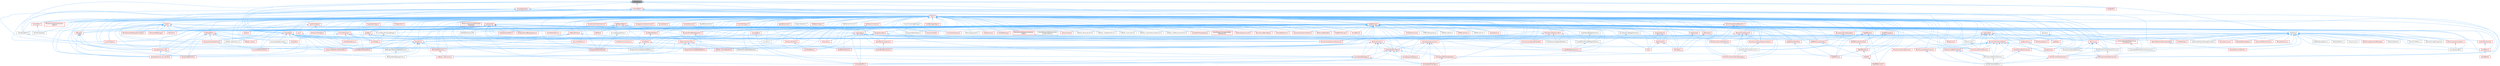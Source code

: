 digraph "IsPODType.h"
{
 // INTERACTIVE_SVG=YES
 // LATEX_PDF_SIZE
  bgcolor="transparent";
  edge [fontname=Helvetica,fontsize=10,labelfontname=Helvetica,labelfontsize=10];
  node [fontname=Helvetica,fontsize=10,shape=box,height=0.2,width=0.4];
  Node1 [id="Node000001",label="IsPODType.h",height=0.2,width=0.4,color="gray40", fillcolor="grey60", style="filled", fontcolor="black",tooltip=" "];
  Node1 -> Node2 [id="edge1_Node000001_Node000002",dir="back",color="steelblue1",style="solid",tooltip=" "];
  Node2 [id="Node000002",label="BulkData.h",height=0.2,width=0.4,color="grey40", fillcolor="white", style="filled",URL="$d4/d8e/BulkData_8h.html",tooltip=" "];
  Node2 -> Node3 [id="edge2_Node000002_Node000003",dir="back",color="steelblue1",style="solid",tooltip=" "];
  Node3 [id="Node000003",label="AnimCompressionTypes.h",height=0.2,width=0.4,color="red", fillcolor="#FFF0F0", style="filled",URL="$d1/d3b/AnimCompressionTypes_8h.html",tooltip=" "];
  Node3 -> Node12 [id="edge3_Node000003_Node000012",dir="back",color="steelblue1",style="solid",tooltip=" "];
  Node12 [id="Node000012",label="AnimStreamable.h",height=0.2,width=0.4,color="grey40", fillcolor="white", style="filled",URL="$d1/d46/AnimStreamable_8h.html",tooltip=" "];
  Node2 -> Node12 [id="edge4_Node000002_Node000012",dir="back",color="steelblue1",style="solid",tooltip=" "];
  Node2 -> Node37 [id="edge5_Node000002_Node000037",dir="back",color="steelblue1",style="solid",tooltip=" "];
  Node37 [id="Node000037",label="BodySetup.h",height=0.2,width=0.4,color="red", fillcolor="#FFF0F0", style="filled",URL="$d8/d7b/BodySetup_8h.html",tooltip=" "];
  Node2 -> Node114 [id="edge6_Node000002_Node000114",dir="back",color="steelblue1",style="solid",tooltip=" "];
  Node114 [id="Node000114",label="BulkDataReader.h",height=0.2,width=0.4,color="grey40", fillcolor="white", style="filled",URL="$d4/d9b/BulkDataReader_8h.html",tooltip=" "];
  Node2 -> Node115 [id="edge7_Node000002_Node000115",dir="back",color="steelblue1",style="solid",tooltip=" "];
  Node115 [id="Node000115",label="BulkDataScopedLock.h",height=0.2,width=0.4,color="grey40", fillcolor="white", style="filled",URL="$da/d4e/BulkDataScopedLock_8h.html",tooltip=" "];
  Node2 -> Node116 [id="edge8_Node000002_Node000116",dir="back",color="steelblue1",style="solid",tooltip=" "];
  Node116 [id="Node000116",label="BulkDataWriter.h",height=0.2,width=0.4,color="grey40", fillcolor="white", style="filled",URL="$dc/dcb/BulkDataWriter_8h.html",tooltip=" "];
  Node2 -> Node117 [id="edge9_Node000002_Node000117",dir="back",color="steelblue1",style="solid",tooltip=" "];
  Node117 [id="Node000117",label="ContentStreaming.h",height=0.2,width=0.4,color="red", fillcolor="#FFF0F0", style="filled",URL="$dd/d05/ContentStreaming_8h.html",tooltip=" "];
  Node117 -> Node128 [id="edge10_Node000117_Node000128",dir="back",color="steelblue1",style="solid",tooltip=" "];
  Node128 [id="Node000128",label="SoundWave.h",height=0.2,width=0.4,color="red", fillcolor="#FFF0F0", style="filled",URL="$d3/d6d/SoundWave_8h.html",tooltip=" "];
  Node128 -> Node134 [id="edge11_Node000128_Node000134",dir="back",color="steelblue1",style="solid",tooltip=" "];
  Node134 [id="Node000134",label="SoundNode.h",height=0.2,width=0.4,color="red", fillcolor="#FFF0F0", style="filled",URL="$da/d8b/SoundNode_8h.html",tooltip=" "];
  Node2 -> Node165 [id="edge12_Node000002_Node000165",dir="back",color="steelblue1",style="solid",tooltip=" "];
  Node165 [id="Node000165",label="CoreUObject.h",height=0.2,width=0.4,color="red", fillcolor="#FFF0F0", style="filled",URL="$d0/ded/CoreUObject_8h.html",tooltip=" "];
  Node2 -> Node171 [id="edge13_Node000002_Node000171",dir="back",color="steelblue1",style="solid",tooltip=" "];
  Node171 [id="Node000171",label="CoreUObjectSharedPCH.h",height=0.2,width=0.4,color="red", fillcolor="#FFF0F0", style="filled",URL="$de/d2f/CoreUObjectSharedPCH_8h.html",tooltip=" "];
  Node2 -> Node173 [id="edge14_Node000002_Node000173",dir="back",color="steelblue1",style="solid",tooltip=" "];
  Node173 [id="Node000173",label="FontBulkData.h",height=0.2,width=0.4,color="red", fillcolor="#FFF0F0", style="filled",URL="$dc/dfb/FontBulkData_8h.html",tooltip=" "];
  Node2 -> Node174 [id="edge15_Node000002_Node000174",dir="back",color="steelblue1",style="solid",tooltip=" "];
  Node174 [id="Node000174",label="GroomCache.h",height=0.2,width=0.4,color="grey40", fillcolor="white", style="filled",URL="$d7/d6e/GroomCache_8h.html",tooltip=" "];
  Node2 -> Node175 [id="edge16_Node000002_Node000175",dir="back",color="steelblue1",style="solid",tooltip=" "];
  Node175 [id="Node000175",label="HairStrandsDatas.h",height=0.2,width=0.4,color="red", fillcolor="#FFF0F0", style="filled",URL="$d6/daf/HairStrandsDatas_8h.html",tooltip=" "];
  Node2 -> Node192 [id="edge17_Node000002_Node000192",dir="back",color="steelblue1",style="solid",tooltip=" "];
  Node192 [id="Node000192",label="LandscapeHeightfieldCollision\lComponent.h",height=0.2,width=0.4,color="red", fillcolor="#FFF0F0", style="filled",URL="$d2/d06/LandscapeHeightfieldCollisionComponent_8h.html",tooltip=" "];
  Node192 -> Node194 [id="edge18_Node000192_Node000194",dir="back",color="steelblue1",style="solid",tooltip=" "];
  Node194 [id="Node000194",label="LandscapeMeshCollisionComponent.h",height=0.2,width=0.4,color="grey40", fillcolor="white", style="filled",URL="$d0/dab/LandscapeMeshCollisionComponent_8h.html",tooltip=" "];
  Node2 -> Node194 [id="edge19_Node000002_Node000194",dir="back",color="steelblue1",style="solid",tooltip=" "];
  Node2 -> Node204 [id="edge20_Node000002_Node000204",dir="back",color="steelblue1",style="solid",tooltip=" "];
  Node204 [id="Node000204",label="LandscapeTextureStorageProvider.h",height=0.2,width=0.4,color="grey40", fillcolor="white", style="filled",URL="$d6/d2b/LandscapeTextureStorageProvider_8h.html",tooltip=" "];
  Node2 -> Node205 [id="edge21_Node000002_Node000205",dir="back",color="steelblue1",style="solid",tooltip=" "];
  Node205 [id="Node000205",label="LightMap.h",height=0.2,width=0.4,color="red", fillcolor="#FFF0F0", style="filled",URL="$d1/d76/LightMap_8h.html",tooltip=" "];
  Node2 -> Node211 [id="edge22_Node000002_Node000211",dir="back",color="steelblue1",style="solid",tooltip=" "];
  Node211 [id="Node000211",label="NaniteResources.h",height=0.2,width=0.4,color="red", fillcolor="#FFF0F0", style="filled",URL="$d7/d8b/NaniteResources_8h.html",tooltip=" "];
  Node2 -> Node219 [id="edge23_Node000002_Node000219",dir="back",color="steelblue1",style="solid",tooltip=" "];
  Node219 [id="Node000219",label="RayTracingGeometryManager.h",height=0.2,width=0.4,color="red", fillcolor="#FFF0F0", style="filled",URL="$d0/df3/RayTracingGeometryManager_8h.html",tooltip=" "];
  Node2 -> Node220 [id="edge24_Node000002_Node000220",dir="back",color="steelblue1",style="solid",tooltip=" "];
  Node220 [id="Node000220",label="SkeletalMeshLODImporterData.h",height=0.2,width=0.4,color="red", fillcolor="#FFF0F0", style="filled",URL="$de/dc6/SkeletalMeshLODImporterData_8h.html",tooltip=" "];
  Node220 -> Node222 [id="edge25_Node000220_Node000222",dir="back",color="steelblue1",style="solid",tooltip=" "];
  Node222 [id="Node000222",label="SkeletalMeshLODModel.h",height=0.2,width=0.4,color="red", fillcolor="#FFF0F0", style="filled",URL="$d2/d34/SkeletalMeshLODModel_8h.html",tooltip=" "];
  Node2 -> Node222 [id="edge26_Node000002_Node000222",dir="back",color="steelblue1",style="solid",tooltip=" "];
  Node2 -> Node224 [id="edge27_Node000002_Node000224",dir="back",color="steelblue1",style="solid",tooltip=" "];
  Node224 [id="Node000224",label="SkeletalMeshUpdate.h",height=0.2,width=0.4,color="red", fillcolor="#FFF0F0", style="filled",URL="$df/d79/SkeletalMeshUpdate_8h.html",tooltip=" "];
  Node2 -> Node128 [id="edge28_Node000002_Node000128",dir="back",color="steelblue1",style="solid",tooltip=" "];
  Node2 -> Node225 [id="edge29_Node000002_Node000225",dir="back",color="steelblue1",style="solid",tooltip=" "];
  Node225 [id="Node000225",label="StaticMeshResources.h",height=0.2,width=0.4,color="red", fillcolor="#FFF0F0", style="filled",URL="$d0/db7/StaticMeshResources_8h.html",tooltip=" "];
  Node2 -> Node243 [id="edge30_Node000002_Node000243",dir="back",color="steelblue1",style="solid",tooltip=" "];
  Node243 [id="Node000243",label="StreamableRenderAsset.h",height=0.2,width=0.4,color="red", fillcolor="#FFF0F0", style="filled",URL="$d3/dbd/StreamableRenderAsset_8h.html",tooltip=" "];
  Node2 -> Node596 [id="edge31_Node000002_Node000596",dir="back",color="steelblue1",style="solid",tooltip=" "];
  Node596 [id="Node000596",label="TextureResource.h",height=0.2,width=0.4,color="red", fillcolor="#FFF0F0", style="filled",URL="$dd/df3/TextureResource_8h.html",tooltip=" "];
  Node2 -> Node601 [id="edge32_Node000002_Node000601",dir="back",color="steelblue1",style="solid",tooltip=" "];
  Node601 [id="Node000601",label="VectorFieldStatic.h",height=0.2,width=0.4,color="grey40", fillcolor="white", style="filled",URL="$d7/d68/VectorFieldStatic_8h.html",tooltip=" "];
  Node2 -> Node602 [id="edge33_Node000002_Node000602",dir="back",color="steelblue1",style="solid",tooltip=" "];
  Node602 [id="Node000602",label="VolumetricLightmapGrid.h",height=0.2,width=0.4,color="grey40", fillcolor="white", style="filled",URL="$d9/d86/VolumetricLightmapGrid_8h.html",tooltip=" "];
  Node1 -> Node603 [id="edge34_Node000001_Node000603",dir="back",color="steelblue1",style="solid",tooltip=" "];
  Node603 [id="Node000603",label="Class.h",height=0.2,width=0.4,color="red", fillcolor="#FFF0F0", style="filled",URL="$d4/d05/Class_8h.html",tooltip=" "];
  Node603 -> Node604 [id="edge35_Node000603_Node000604",dir="back",color="steelblue1",style="solid",tooltip=" "];
  Node604 [id="Node000604",label="ARFilter.h",height=0.2,width=0.4,color="red", fillcolor="#FFF0F0", style="filled",URL="$da/df2/ARFilter_8h.html",tooltip=" "];
  Node603 -> Node686 [id="edge36_Node000603_Node000686",dir="back",color="steelblue1",style="solid",tooltip=" "];
  Node686 [id="Node000686",label="AnimNodeBase.h",height=0.2,width=0.4,color="red", fillcolor="#FFF0F0", style="filled",URL="$d9/dce/AnimNodeBase_8h.html",tooltip=" "];
  Node603 -> Node718 [id="edge37_Node000603_Node000718",dir="back",color="steelblue1",style="solid",tooltip=" "];
  Node718 [id="Node000718",label="ArchiveObjectPropertyMapper.h",height=0.2,width=0.4,color="grey40", fillcolor="white", style="filled",URL="$dc/d9a/ArchiveObjectPropertyMapper_8h.html",tooltip=" "];
  Node718 -> Node165 [id="edge38_Node000718_Node000165",dir="back",color="steelblue1",style="solid",tooltip=" "];
  Node603 -> Node719 [id="edge39_Node000603_Node000719",dir="back",color="steelblue1",style="solid",tooltip=" "];
  Node719 [id="Node000719",label="AssetBundleData.h",height=0.2,width=0.4,color="red", fillcolor="#FFF0F0", style="filled",URL="$df/d47/AssetBundleData_8h.html",tooltip=" "];
  Node719 -> Node720 [id="edge40_Node000719_Node000720",dir="back",color="steelblue1",style="solid",tooltip=" "];
  Node720 [id="Node000720",label="AssetData.h",height=0.2,width=0.4,color="red", fillcolor="#FFF0F0", style="filled",URL="$d9/d19/AssetData_8h.html",tooltip=" "];
  Node720 -> Node754 [id="edge41_Node000720_Node000754",dir="back",color="steelblue1",style="solid",tooltip=" "];
  Node754 [id="Node000754",label="AudioWidgetSubsystem.h",height=0.2,width=0.4,color="red", fillcolor="#FFF0F0", style="filled",URL="$de/d1b/AudioWidgetSubsystem_8h.html",tooltip=" "];
  Node720 -> Node755 [id="edge42_Node000720_Node000755",dir="back",color="steelblue1",style="solid",tooltip=" "];
  Node755 [id="Node000755",label="BlueprintActionDatabaseRegistrar.h",height=0.2,width=0.4,color="grey40", fillcolor="white", style="filled",URL="$d5/d5d/BlueprintActionDatabaseRegistrar_8h.html",tooltip=" "];
  Node720 -> Node756 [id="edge43_Node000720_Node000756",dir="back",color="steelblue1",style="solid",tooltip=" "];
  Node756 [id="Node000756",label="BlueprintAssetNodeSpawner.h",height=0.2,width=0.4,color="grey40", fillcolor="white", style="filled",URL="$d2/d56/BlueprintAssetNodeSpawner_8h.html",tooltip=" "];
  Node720 -> Node895 [id="edge44_Node000720_Node000895",dir="back",color="steelblue1",style="solid",tooltip=" "];
  Node895 [id="Node000895",label="EdGraphSchema_K2.h",height=0.2,width=0.4,color="red", fillcolor="#FFF0F0", style="filled",URL="$d0/dcf/EdGraphSchema__K2_8h.html",tooltip=" "];
  Node895 -> Node898 [id="edge45_Node000895_Node000898",dir="back",color="steelblue1",style="solid",tooltip=" "];
  Node898 [id="Node000898",label="BlueprintEditorUtils.h",height=0.2,width=0.4,color="red", fillcolor="#FFF0F0", style="filled",URL="$d7/d3d/BlueprintEditorUtils_8h.html",tooltip=" "];
  Node895 -> Node900 [id="edge46_Node000895_Node000900",dir="back",color="steelblue1",style="solid",tooltip=" "];
  Node900 [id="Node000900",label="EdGraphSchema_K2_Actions.h",height=0.2,width=0.4,color="red", fillcolor="#FFF0F0", style="filled",URL="$d8/d9c/EdGraphSchema__K2__Actions_8h.html",tooltip=" "];
  Node603 -> Node1263 [id="edge47_Node000603_Node001263",dir="back",color="steelblue1",style="solid",tooltip=" "];
  Node1263 [id="Node001263",label="AssetCompilingManager.h",height=0.2,width=0.4,color="grey40", fillcolor="white", style="filled",URL="$d2/d23/AssetCompilingManager_8h.html",tooltip=" "];
  Node603 -> Node720 [id="edge48_Node000603_Node000720",dir="back",color="steelblue1",style="solid",tooltip=" "];
  Node603 -> Node1264 [id="edge49_Node000603_Node001264",dir="back",color="steelblue1",style="solid",tooltip=" "];
  Node1264 [id="Node001264",label="AssetManagerTypes.h",height=0.2,width=0.4,color="red", fillcolor="#FFF0F0", style="filled",URL="$d6/d98/AssetManagerTypes_8h.html",tooltip=" "];
  Node603 -> Node1266 [id="edge50_Node000603_Node001266",dir="back",color="steelblue1",style="solid",tooltip=" "];
  Node1266 [id="Node001266",label="Attenuation.h",height=0.2,width=0.4,color="red", fillcolor="#FFF0F0", style="filled",URL="$d3/d18/Attenuation_8h.html",tooltip=" "];
  Node603 -> Node1284 [id="edge51_Node000603_Node001284",dir="back",color="steelblue1",style="solid",tooltip=" "];
  Node1284 [id="Node001284",label="AttributesContainer.h",height=0.2,width=0.4,color="red", fillcolor="#FFF0F0", style="filled",URL="$d7/db7/AttributesContainer_8h.html",tooltip=" "];
  Node1284 -> Node1285 [id="edge52_Node001284_Node001285",dir="back",color="steelblue1",style="solid",tooltip=" "];
  Node1285 [id="Node001285",label="AttributesRuntime.h",height=0.2,width=0.4,color="red", fillcolor="#FFF0F0", style="filled",URL="$dc/dc1/AttributesRuntime_8h.html",tooltip=" "];
  Node1285 -> Node686 [id="edge53_Node001285_Node000686",dir="back",color="steelblue1",style="solid",tooltip=" "];
  Node603 -> Node1285 [id="edge54_Node000603_Node001285",dir="back",color="steelblue1",style="solid",tooltip=" "];
  Node603 -> Node1312 [id="edge55_Node000603_Node001312",dir="back",color="steelblue1",style="solid",tooltip=" "];
  Node1312 [id="Node001312",label="AudioPanelWidgetInterface.h",height=0.2,width=0.4,color="grey40", fillcolor="white", style="filled",URL="$da/d52/AudioPanelWidgetInterface_8h.html",tooltip=" "];
  Node1312 -> Node1313 [id="edge56_Node001312_Node001313",dir="back",color="steelblue1",style="solid",tooltip=" "];
  Node1313 [id="Node001313",label="SoundEffectPresetWidgetInterface.h",height=0.2,width=0.4,color="grey40", fillcolor="white", style="filled",URL="$dc/d31/SoundEffectPresetWidgetInterface_8h.html",tooltip=" "];
  Node1313 -> Node754 [id="edge57_Node001313_Node000754",dir="back",color="steelblue1",style="solid",tooltip=" "];
  Node603 -> Node1314 [id="edge58_Node000603_Node001314",dir="back",color="steelblue1",style="solid",tooltip=" "];
  Node1314 [id="Node001314",label="AudioVolume.h",height=0.2,width=0.4,color="red", fillcolor="#FFF0F0", style="filled",URL="$dd/dbb/AudioVolume_8h.html",tooltip=" "];
  Node603 -> Node754 [id="edge59_Node000603_Node000754",dir="back",color="steelblue1",style="solid",tooltip=" "];
  Node603 -> Node453 [id="edge60_Node000603_Node000453",dir="back",color="steelblue1",style="solid",tooltip=" "];
  Node453 [id="Node000453",label="BPVariableDragDropAction.h",height=0.2,width=0.4,color="grey40", fillcolor="white", style="filled",URL="$dd/d23/BPVariableDragDropAction_8h.html",tooltip=" "];
  Node603 -> Node1335 [id="edge61_Node000603_Node001335",dir="back",color="steelblue1",style="solid",tooltip=" "];
  Node1335 [id="Node001335",label="BehaviorTreeTypes.h",height=0.2,width=0.4,color="red", fillcolor="#FFF0F0", style="filled",URL="$db/d7c/BehaviorTreeTypes_8h.html",tooltip=" "];
  Node603 -> Node1402 [id="edge62_Node000603_Node001402",dir="back",color="steelblue1",style="solid",tooltip=" "];
  Node1402 [id="Node001402",label="Blueprint.h",height=0.2,width=0.4,color="red", fillcolor="#FFF0F0", style="filled",URL="$d8/d4d/Blueprint_8h.html",tooltip=" "];
  Node1402 -> Node453 [id="edge63_Node001402_Node000453",dir="back",color="steelblue1",style="solid",tooltip=" "];
  Node1402 -> Node1075 [id="edge64_Node001402_Node001075",dir="back",color="steelblue1",style="solid",tooltip=" "];
  Node1075 [id="Node001075",label="BlueprintEditorSettings.h",height=0.2,width=0.4,color="red", fillcolor="#FFF0F0", style="filled",URL="$d4/dbc/BlueprintEditorSettings_8h.html",tooltip=" "];
  Node1402 -> Node898 [id="edge65_Node001402_Node000898",dir="back",color="steelblue1",style="solid",tooltip=" "];
  Node1402 -> Node900 [id="edge66_Node001402_Node000900",dir="back",color="steelblue1",style="solid",tooltip=" "];
  Node1402 -> Node1481 [id="edge67_Node001402_Node001481",dir="back",color="steelblue1",style="solid",tooltip=" "];
  Node1481 [id="Node001481",label="KismetEditorUtilities.h",height=0.2,width=0.4,color="red", fillcolor="#FFF0F0", style="filled",URL="$d4/d72/KismetEditorUtilities_8h.html",tooltip=" "];
  Node1402 -> Node1485 [id="edge68_Node001402_Node001485",dir="back",color="steelblue1",style="solid",tooltip=" "];
  Node1485 [id="Node001485",label="MemberReference.h",height=0.2,width=0.4,color="red", fillcolor="#FFF0F0", style="filled",URL="$dc/d3d/MemberReference_8h.html",tooltip=" "];
  Node1485 -> Node788 [id="edge69_Node001485_Node000788",dir="back",color="steelblue1",style="solid",tooltip=" "];
  Node788 [id="Node000788",label="K2Node_CallFunction.h",height=0.2,width=0.4,color="red", fillcolor="#FFF0F0", style="filled",URL="$d5/d5f/K2Node__CallFunction_8h.html",tooltip=" "];
  Node1402 -> Node458 [id="edge70_Node001402_Node000458",dir="back",color="steelblue1",style="solid",tooltip=" "];
  Node458 [id="Node000458",label="MyBlueprintItemDragDropAction.h",height=0.2,width=0.4,color="grey40", fillcolor="white", style="filled",URL="$da/d11/MyBlueprintItemDragDropAction_8h.html",tooltip=" "];
  Node458 -> Node453 [id="edge71_Node000458_Node000453",dir="back",color="steelblue1",style="solid",tooltip=" "];
  Node603 -> Node755 [id="edge72_Node000603_Node000755",dir="back",color="steelblue1",style="solid",tooltip=" "];
  Node603 -> Node1508 [id="edge73_Node000603_Node001508",dir="back",color="steelblue1",style="solid",tooltip=" "];
  Node1508 [id="Node001508",label="BlueprintActionFilter.h",height=0.2,width=0.4,color="red", fillcolor="#FFF0F0", style="filled",URL="$d5/d2a/BlueprintActionFilter_8h.html",tooltip=" "];
  Node1508 -> Node1427 [id="edge74_Node001508_Node001427",dir="back",color="steelblue1",style="solid",tooltip=" "];
  Node1427 [id="Node001427",label="BlueprintFunctionNodeSpawner.h",height=0.2,width=0.4,color="red", fillcolor="#FFF0F0", style="filled",URL="$d0/d59/BlueprintFunctionNodeSpawner_8h.html",tooltip=" "];
  Node1508 -> Node788 [id="edge75_Node001508_Node000788",dir="back",color="steelblue1",style="solid",tooltip=" "];
  Node1508 -> Node1472 [id="edge76_Node001508_Node001472",dir="back",color="steelblue1",style="solid",tooltip=" "];
  Node1472 [id="Node001472",label="K2Node_StructOperation.h",height=0.2,width=0.4,color="red", fillcolor="#FFF0F0", style="filled",URL="$d1/d1c/K2Node__StructOperation_8h.html",tooltip=" "];
  Node603 -> Node756 [id="edge77_Node000603_Node000756",dir="back",color="steelblue1",style="solid",tooltip=" "];
  Node603 -> Node1075 [id="edge78_Node000603_Node001075",dir="back",color="steelblue1",style="solid",tooltip=" "];
  Node603 -> Node898 [id="edge79_Node000603_Node000898",dir="back",color="steelblue1",style="solid",tooltip=" "];
  Node603 -> Node821 [id="edge80_Node000603_Node000821",dir="back",color="steelblue1",style="solid",tooltip=" "];
  Node821 [id="Node000821",label="BlueprintEventNodeSpawner.h",height=0.2,width=0.4,color="red", fillcolor="#FFF0F0", style="filled",URL="$d4/dd3/BlueprintEventNodeSpawner_8h.html",tooltip=" "];
  Node603 -> Node1426 [id="edge81_Node000603_Node001426",dir="back",color="steelblue1",style="solid",tooltip=" "];
  Node1426 [id="Node001426",label="BlueprintFieldNodeSpawner.h",height=0.2,width=0.4,color="red", fillcolor="#FFF0F0", style="filled",URL="$da/d70/BlueprintFieldNodeSpawner_8h.html",tooltip=" "];
  Node1426 -> Node1427 [id="edge82_Node001426_Node001427",dir="back",color="steelblue1",style="solid",tooltip=" "];
  Node603 -> Node1427 [id="edge83_Node000603_Node001427",dir="back",color="steelblue1",style="solid",tooltip=" "];
  Node603 -> Node1513 [id="edge84_Node000603_Node001513",dir="back",color="steelblue1",style="solid",tooltip=" "];
  Node1513 [id="Node001513",label="BlueprintGeneratedClass.h",height=0.2,width=0.4,color="red", fillcolor="#FFF0F0", style="filled",URL="$d6/d77/BlueprintGeneratedClass_8h.html",tooltip=" "];
  Node1513 -> Node1481 [id="edge85_Node001513_Node001481",dir="back",color="steelblue1",style="solid",tooltip=" "];
  Node603 -> Node1516 [id="edge86_Node000603_Node001516",dir="back",color="steelblue1",style="solid",tooltip=" "];
  Node1516 [id="Node001516",label="BlueprintNodeHelpers.h",height=0.2,width=0.4,color="grey40", fillcolor="white", style="filled",URL="$df/d9b/BlueprintNodeHelpers_8h.html",tooltip=" "];
  Node603 -> Node1517 [id="edge87_Node000603_Node001517",dir="back",color="steelblue1",style="solid",tooltip=" "];
  Node1517 [id="Node001517",label="BodyInstance.h",height=0.2,width=0.4,color="red", fillcolor="#FFF0F0", style="filled",URL="$d3/d42/BodyInstance_8h.html",tooltip=" "];
  Node1517 -> Node37 [id="edge88_Node001517_Node000037",dir="back",color="steelblue1",style="solid",tooltip=" "];
  Node603 -> Node1489 [id="edge89_Node000603_Node001489",dir="back",color="steelblue1",style="solid",tooltip=" "];
  Node1489 [id="Node001489",label="BuiltInChannelEditors.h",height=0.2,width=0.4,color="grey40", fillcolor="white", style="filled",URL="$df/daf/BuiltInChannelEditors_8h.html",tooltip=" "];
  Node603 -> Node1702 [id="edge90_Node000603_Node001702",dir="back",color="steelblue1",style="solid",tooltip=" "];
  Node1702 [id="Node001702",label="Casts.h",height=0.2,width=0.4,color="red", fillcolor="#FFF0F0", style="filled",URL="$d4/d55/Casts_8h.html",tooltip=" "];
  Node1702 -> Node165 [id="edge91_Node001702_Node000165",dir="back",color="steelblue1",style="solid",tooltip=" "];
  Node1702 -> Node171 [id="edge92_Node001702_Node000171",dir="back",color="steelblue1",style="solid",tooltip=" "];
  Node1702 -> Node1710 [id="edge93_Node001702_Node001710",dir="back",color="steelblue1",style="solid",tooltip=" "];
  Node1710 [id="Node001710",label="EdGraph.h",height=0.2,width=0.4,color="red", fillcolor="#FFF0F0", style="filled",URL="$dd/dae/EdGraph_8h.html",tooltip=" "];
  Node1710 -> Node898 [id="edge94_Node001710_Node000898",dir="back",color="steelblue1",style="solid",tooltip=" "];
  Node1710 -> Node895 [id="edge95_Node001710_Node000895",dir="back",color="steelblue1",style="solid",tooltip=" "];
  Node1710 -> Node900 [id="edge96_Node001710_Node000900",dir="back",color="steelblue1",style="solid",tooltip=" "];
  Node1702 -> Node1726 [id="edge97_Node001702_Node001726",dir="back",color="steelblue1",style="solid",tooltip=" "];
  Node1726 [id="Node001726",label="EdGraphPin.h",height=0.2,width=0.4,color="red", fillcolor="#FFF0F0", style="filled",URL="$da/d52/EdGraphPin_8h.html",tooltip=" "];
  Node1726 -> Node1402 [id="edge98_Node001726_Node001402",dir="back",color="steelblue1",style="solid",tooltip=" "];
  Node1726 -> Node1513 [id="edge99_Node001726_Node001513",dir="back",color="steelblue1",style="solid",tooltip=" "];
  Node1726 -> Node895 [id="edge100_Node001726_Node000895",dir="back",color="steelblue1",style="solid",tooltip=" "];
  Node1726 -> Node900 [id="edge101_Node001726_Node000900",dir="back",color="steelblue1",style="solid",tooltip=" "];
  Node1726 -> Node1468 [id="edge102_Node001726_Node001468",dir="back",color="steelblue1",style="solid",tooltip=" "];
  Node1468 [id="Node001468",label="K2Node_Select.h",height=0.2,width=0.4,color="red", fillcolor="#FFF0F0", style="filled",URL="$d2/de5/K2Node__Select_8h.html",tooltip=" "];
  Node1726 -> Node842 [id="edge103_Node001726_Node000842",dir="back",color="steelblue1",style="solid",tooltip=" "];
  Node842 [id="Node000842",label="K2Node_SwitchEnum.h",height=0.2,width=0.4,color="grey40", fillcolor="white", style="filled",URL="$d1/df5/K2Node__SwitchEnum_8h.html",tooltip=" "];
  Node1702 -> Node900 [id="edge104_Node001702_Node000900",dir="back",color="steelblue1",style="solid",tooltip=" "];
  Node1702 -> Node3468 [id="edge105_Node001702_Node003468",dir="back",color="steelblue1",style="solid",tooltip=" "];
  Node3468 [id="Node003468",label="LiveLinkTypes.h",height=0.2,width=0.4,color="red", fillcolor="#FFF0F0", style="filled",URL="$d2/d4c/LiveLinkTypes_8h.html",tooltip=" "];
  Node1702 -> Node3508 [id="edge106_Node001702_Node003508",dir="back",color="steelblue1",style="solid",tooltip=" "];
  Node3508 [id="Node003508",label="MovieSceneEntitySystemGraphs.h",height=0.2,width=0.4,color="red", fillcolor="#FFF0F0", style="filled",URL="$dd/ded/MovieSceneEntitySystemGraphs_8h.html",tooltip=" "];
  Node1702 -> Node2870 [id="edge107_Node001702_Node002870",dir="back",color="steelblue1",style="solid",tooltip=" "];
  Node2870 [id="Node002870",label="RigVMMemoryStorage.h",height=0.2,width=0.4,color="red", fillcolor="#FFF0F0", style="filled",URL="$d1/dd5/RigVMMemoryStorage_8h.html",tooltip=" "];
  Node2870 -> Node948 [id="edge108_Node002870_Node000948",dir="back",color="steelblue1",style="solid",tooltip=" "];
  Node948 [id="Node000948",label="RigVM.h",height=0.2,width=0.4,color="red", fillcolor="#FFF0F0", style="filled",URL="$d0/d5e/RigVM_8h.html",tooltip=" "];
  Node948 -> Node997 [id="edge109_Node000948_Node000997",dir="back",color="steelblue1",style="solid",tooltip=" "];
  Node997 [id="Node000997",label="RigVMNativized.h",height=0.2,width=0.4,color="red", fillcolor="#FFF0F0", style="filled",URL="$df/d99/RigVMNativized_8h.html",tooltip=" "];
  Node1702 -> Node3511 [id="edge110_Node001702_Node003511",dir="back",color="steelblue1",style="solid",tooltip=" "];
  Node3511 [id="Node003511",label="RigVMUserWorkflow.h",height=0.2,width=0.4,color="red", fillcolor="#FFF0F0", style="filled",URL="$dd/dd0/RigVMUserWorkflow_8h.html",tooltip=" "];
  Node3511 -> Node1021 [id="edge111_Node003511_Node001021",dir="back",color="steelblue1",style="solid",tooltip=" "];
  Node1021 [id="Node001021",label="RigVMStruct.h",height=0.2,width=0.4,color="red", fillcolor="#FFF0F0", style="filled",URL="$de/dfb/RigVMStruct_8h.html",tooltip=" "];
  Node1702 -> Node2539 [id="edge112_Node001702_Node002539",dir="back",color="steelblue1",style="solid",tooltip=" "];
  Node2539 [id="Node002539",label="Selection.h",height=0.2,width=0.4,color="red", fillcolor="#FFF0F0", style="filled",URL="$d9/d60/Editor_2UnrealEd_2Public_2Selection_8h.html",tooltip=" "];
  Node1702 -> Node3305 [id="edge113_Node001702_Node003305",dir="back",color="steelblue1",style="solid",tooltip=" "];
  Node3305 [id="Node003305",label="SequencerKeyStructGenerator.h",height=0.2,width=0.4,color="red", fillcolor="#FFF0F0", style="filled",URL="$d1/df1/SequencerKeyStructGenerator_8h.html",tooltip=" "];
  Node1702 -> Node3627 [id="edge114_Node001702_Node003627",dir="back",color="steelblue1",style="solid",tooltip=" "];
  Node3627 [id="Node003627",label="StreamableManager.h",height=0.2,width=0.4,color="red", fillcolor="#FFF0F0", style="filled",URL="$d2/dd8/StreamableManager_8h.html",tooltip=" "];
  Node1702 -> Node3632 [id="edge115_Node001702_Node003632",dir="back",color="steelblue1",style="solid",tooltip=" "];
  Node3632 [id="Node003632",label="StructOnScope.h",height=0.2,width=0.4,color="red", fillcolor="#FFF0F0", style="filled",URL="$df/dbd/StructOnScope_8h.html",tooltip=" "];
  Node3632 -> Node1285 [id="edge116_Node003632_Node001285",dir="back",color="steelblue1",style="solid",tooltip=" "];
  Node3632 -> Node165 [id="edge117_Node003632_Node000165",dir="back",color="steelblue1",style="solid",tooltip=" "];
  Node3632 -> Node171 [id="edge118_Node003632_Node000171",dir="back",color="steelblue1",style="solid",tooltip=" "];
  Node3632 -> Node3468 [id="edge119_Node003632_Node003468",dir="back",color="steelblue1",style="solid",tooltip=" "];
  Node3632 -> Node2317 [id="edge120_Node003632_Node002317",dir="back",color="steelblue1",style="solid",tooltip=" "];
  Node2317 [id="Node002317",label="MovieSceneEventSection.h",height=0.2,width=0.4,color="red", fillcolor="#FFF0F0", style="filled",URL="$d6/dc4/MovieSceneEventSection_8h.html",tooltip=" "];
  Node3632 -> Node2153 [id="edge121_Node003632_Node002153",dir="back",color="steelblue1",style="solid",tooltip=" "];
  Node2153 [id="Node002153",label="RigVMDispatchFactory.h",height=0.2,width=0.4,color="red", fillcolor="#FFF0F0", style="filled",URL="$de/d6b/RigVMDispatchFactory_8h.html",tooltip=" "];
  Node2153 -> Node2164 [id="edge122_Node002153_Node002164",dir="back",color="steelblue1",style="solid",tooltip=" "];
  Node2164 [id="Node002164",label="RigVMRegistry.h",height=0.2,width=0.4,color="red", fillcolor="#FFF0F0", style="filled",URL="$dc/d40/RigVMRegistry_8h.html",tooltip=" "];
  Node2164 -> Node948 [id="edge123_Node002164_Node000948",dir="back",color="steelblue1",style="solid",tooltip=" "];
  Node2164 -> Node1021 [id="edge124_Node002164_Node001021",dir="back",color="steelblue1",style="solid",tooltip=" "];
  Node3632 -> Node3511 [id="edge125_Node003632_Node003511",dir="back",color="steelblue1",style="solid",tooltip=" "];
  Node3632 -> Node3305 [id="edge126_Node003632_Node003305",dir="back",color="steelblue1",style="solid",tooltip=" "];
  Node3632 -> Node3641 [id="edge127_Node003632_Node003641",dir="back",color="steelblue1",style="solid",tooltip=" "];
  Node3641 [id="Node003641",label="UserDefinedStruct.h",height=0.2,width=0.4,color="red", fillcolor="#FFF0F0", style="filled",URL="$d7/d51/CoreUObject_2Public_2StructUtils_2UserDefinedStruct_8h.html",tooltip=" "];
  Node1702 -> Node2622 [id="edge128_Node001702_Node002622",dir="back",color="steelblue1",style="solid",tooltip=" "];
  Node2622 [id="Node002622",label="UnrealType.h",height=0.2,width=0.4,color="red", fillcolor="#FFF0F0", style="filled",URL="$d6/d2f/UnrealType_8h.html",tooltip=" "];
  Node2622 -> Node453 [id="edge129_Node002622_Node000453",dir="back",color="steelblue1",style="solid",tooltip=" "];
  Node2622 -> Node1508 [id="edge130_Node002622_Node001508",dir="back",color="steelblue1",style="solid",tooltip=" "];
  Node2622 -> Node898 [id="edge131_Node002622_Node000898",dir="back",color="steelblue1",style="solid",tooltip=" "];
  Node2622 -> Node1513 [id="edge132_Node002622_Node001513",dir="back",color="steelblue1",style="solid",tooltip=" "];
  Node2622 -> Node165 [id="edge133_Node002622_Node000165",dir="back",color="steelblue1",style="solid",tooltip=" "];
  Node2622 -> Node171 [id="edge134_Node002622_Node000171",dir="back",color="steelblue1",style="solid",tooltip=" "];
  Node2622 -> Node2835 [id="edge135_Node002622_Node002835",dir="back",color="steelblue1",style="solid",tooltip=" "];
  Node2835 [id="Node002835",label="DataTable.h",height=0.2,width=0.4,color="red", fillcolor="#FFF0F0", style="filled",URL="$d3/dba/DataTable_8h.html",tooltip=" "];
  Node2622 -> Node900 [id="edge136_Node002622_Node000900",dir="back",color="steelblue1",style="solid",tooltip=" "];
  Node2622 -> Node2946 [id="edge137_Node002622_Node002946",dir="back",color="steelblue1",style="solid",tooltip=" "];
  Node2946 [id="Node002946",label="FastReferenceCollector.h",height=0.2,width=0.4,color="red", fillcolor="#FFF0F0", style="filled",URL="$dd/d44/FastReferenceCollector_8h.html",tooltip=" "];
  Node2622 -> Node2869 [id="edge138_Node002622_Node002869",dir="back",color="steelblue1",style="solid",tooltip=" "];
  Node2869 [id="Node002869",label="GeneratedCppIncludes.h",height=0.2,width=0.4,color="grey40", fillcolor="white", style="filled",URL="$d5/d24/GeneratedCppIncludes_8h.html",tooltip=" "];
  Node2869 -> Node171 [id="edge139_Node002869_Node000171",dir="back",color="steelblue1",style="solid",tooltip=" "];
  Node2622 -> Node1472 [id="edge140_Node002622_Node001472",dir="back",color="steelblue1",style="solid",tooltip=" "];
  Node2622 -> Node1485 [id="edge141_Node002622_Node001485",dir="back",color="steelblue1",style="solid",tooltip=" "];
  Node2622 -> Node458 [id="edge142_Node002622_Node000458",dir="back",color="steelblue1",style="solid",tooltip=" "];
  Node2622 -> Node948 [id="edge143_Node002622_Node000948",dir="back",color="steelblue1",style="solid",tooltip=" "];
  Node2622 -> Node2870 [id="edge144_Node002622_Node002870",dir="back",color="steelblue1",style="solid",tooltip=" "];
  Node2622 -> Node3305 [id="edge145_Node002622_Node003305",dir="back",color="steelblue1",style="solid",tooltip=" "];
  Node603 -> Node3648 [id="edge146_Node000603_Node003648",dir="back",color="steelblue1",style="solid",tooltip=" "];
  Node3648 [id="Node003648",label="ClassIconFinder.h",height=0.2,width=0.4,color="red", fillcolor="#FFF0F0", style="filled",URL="$dc/d62/ClassIconFinder_8h.html",tooltip=" "];
  Node603 -> Node3649 [id="edge147_Node000603_Node003649",dir="back",color="steelblue1",style="solid",tooltip=" "];
  Node3649 [id="Node003649",label="ClassTree.h",height=0.2,width=0.4,color="grey40", fillcolor="white", style="filled",URL="$d4/d0e/ClassTree_8h.html",tooltip=" "];
  Node603 -> Node3650 [id="edge148_Node000603_Node003650",dir="back",color="steelblue1",style="solid",tooltip=" "];
  Node3650 [id="Node003650",label="CompositeFont.h",height=0.2,width=0.4,color="red", fillcolor="#FFF0F0", style="filled",URL="$df/d09/CompositeFont_8h.html",tooltip=" "];
  Node3650 -> Node3651 [id="edge149_Node003650_Node003651",dir="back",color="steelblue1",style="solid",tooltip=" "];
  Node3651 [id="Node003651",label="Font.h",height=0.2,width=0.4,color="red", fillcolor="#FFF0F0", style="filled",URL="$d8/dd1/Font_8h.html",tooltip=" "];
  Node3650 -> Node3654 [id="edge150_Node003650_Node003654",dir="back",color="steelblue1",style="solid",tooltip=" "];
  Node3654 [id="Node003654",label="SlateFontInfo.h",height=0.2,width=0.4,color="red", fillcolor="#FFF0F0", style="filled",URL="$dc/dfb/SlateFontInfo_8h.html",tooltip=" "];
  Node3654 -> Node3651 [id="edge151_Node003654_Node003651",dir="back",color="steelblue1",style="solid",tooltip=" "];
  Node3654 -> Node4125 [id="edge152_Node003654_Node004125",dir="back",color="steelblue1",style="solid",tooltip=" "];
  Node4125 [id="Node004125",label="SlateTypes.h",height=0.2,width=0.4,color="red", fillcolor="#FFF0F0", style="filled",URL="$d2/d6f/SlateTypes_8h.html",tooltip=" "];
  Node3650 -> Node4125 [id="edge153_Node003650_Node004125",dir="back",color="steelblue1",style="solid",tooltip=" "];
  Node603 -> Node4169 [id="edge154_Node000603_Node004169",dir="back",color="steelblue1",style="solid",tooltip=" "];
  Node4169 [id="Node004169",label="ConstraintInstance.h",height=0.2,width=0.4,color="red", fillcolor="#FFF0F0", style="filled",URL="$d9/db0/ConstraintInstance_8h.html",tooltip=" "];
  Node603 -> Node4172 [id="edge155_Node000603_Node004172",dir="back",color="steelblue1",style="solid",tooltip=" "];
  Node4172 [id="Node004172",label="CoreNet.h",height=0.2,width=0.4,color="red", fillcolor="#FFF0F0", style="filled",URL="$da/d1a/CoreNet_8h.html",tooltip=" "];
  Node4172 -> Node165 [id="edge156_Node004172_Node000165",dir="back",color="steelblue1",style="solid",tooltip=" "];
  Node4172 -> Node171 [id="edge157_Node004172_Node000171",dir="back",color="steelblue1",style="solid",tooltip=" "];
  Node4172 -> Node4181 [id="edge158_Node004172_Node004181",dir="back",color="steelblue1",style="solid",tooltip=" "];
  Node4181 [id="Node004181",label="NetSerialization.h",height=0.2,width=0.4,color="red", fillcolor="#FFF0F0", style="filled",URL="$d6/dc9/NetSerialization_8h.html",tooltip=" "];
  Node4181 -> Node1979 [id="edge159_Node004181_Node001979",dir="back",color="steelblue1",style="solid",tooltip=" "];
  Node1979 [id="Node001979",label="GameplayAbilitySpec.h",height=0.2,width=0.4,color="red", fillcolor="#FFF0F0", style="filled",URL="$dd/daf/GameplayAbilitySpec_8h.html",tooltip=" "];
  Node1979 -> Node1966 [id="edge160_Node001979_Node001966",dir="back",color="steelblue1",style="solid",tooltip=" "];
  Node1966 [id="Node001966",label="GameplayAbilityTypes.h",height=0.2,width=0.4,color="red", fillcolor="#FFF0F0", style="filled",URL="$d1/dd9/GameplayAbilityTypes_8h.html",tooltip=" "];
  Node1979 -> Node1981 [id="edge161_Node001979_Node001981",dir="back",color="steelblue1",style="solid",tooltip=" "];
  Node1981 [id="Node001981",label="GameplayEffect.h",height=0.2,width=0.4,color="red", fillcolor="#FFF0F0", style="filled",URL="$d4/d15/GameplayEffect_8h.html",tooltip=" "];
  Node4181 -> Node1965 [id="edge162_Node004181_Node001965",dir="back",color="steelblue1",style="solid",tooltip=" "];
  Node1965 [id="Node001965",label="GameplayAbilityTargetTypes.h",height=0.2,width=0.4,color="red", fillcolor="#FFF0F0", style="filled",URL="$d8/dd1/GameplayAbilityTargetTypes_8h.html",tooltip=" "];
  Node1965 -> Node1966 [id="edge163_Node001965_Node001966",dir="back",color="steelblue1",style="solid",tooltip=" "];
  Node4181 -> Node1993 [id="edge164_Node004181_Node001993",dir="back",color="steelblue1",style="solid",tooltip=" "];
  Node1993 [id="Node001993",label="GameplayCueInterface.h",height=0.2,width=0.4,color="red", fillcolor="#FFF0F0", style="filled",URL="$d3/d31/GameplayCueInterface_8h.html",tooltip=" "];
  Node4181 -> Node1981 [id="edge165_Node004181_Node001981",dir="back",color="steelblue1",style="solid",tooltip=" "];
  Node4181 -> Node1977 [id="edge166_Node004181_Node001977",dir="back",color="steelblue1",style="solid",tooltip=" "];
  Node1977 [id="Node001977",label="GameplayEffectTypes.h",height=0.2,width=0.4,color="red", fillcolor="#FFF0F0", style="filled",URL="$d7/d59/GameplayEffectTypes_8h.html",tooltip=" "];
  Node1977 -> Node1979 [id="edge167_Node001977_Node001979",dir="back",color="steelblue1",style="solid",tooltip=" "];
  Node1977 -> Node1965 [id="edge168_Node001977_Node001965",dir="back",color="steelblue1",style="solid",tooltip=" "];
  Node1977 -> Node1966 [id="edge169_Node001977_Node001966",dir="back",color="steelblue1",style="solid",tooltip=" "];
  Node1977 -> Node1993 [id="edge170_Node001977_Node001993",dir="back",color="steelblue1",style="solid",tooltip=" "];
  Node1977 -> Node1981 [id="edge171_Node001977_Node001981",dir="back",color="steelblue1",style="solid",tooltip=" "];
  Node4181 -> Node2571 [id="edge172_Node004181_Node002571",dir="back",color="steelblue1",style="solid",tooltip=" "];
  Node2571 [id="Node002571",label="RootMotionSource.h",height=0.2,width=0.4,color="red", fillcolor="#FFF0F0", style="filled",URL="$d2/dd0/RootMotionSource_8h.html",tooltip=" "];
  Node603 -> Node165 [id="edge173_Node000603_Node000165",dir="back",color="steelblue1",style="solid",tooltip=" "];
  Node603 -> Node171 [id="edge174_Node000603_Node000171",dir="back",color="steelblue1",style="solid",tooltip=" "];
  Node603 -> Node4190 [id="edge175_Node000603_Node004190",dir="back",color="steelblue1",style="solid",tooltip=" "];
  Node4190 [id="Node004190",label="CurveTable.h",height=0.2,width=0.4,color="red", fillcolor="#FFF0F0", style="filled",URL="$db/def/CurveTable_8h.html",tooltip=" "];
  Node4190 -> Node1981 [id="edge176_Node004190_Node001981",dir="back",color="steelblue1",style="solid",tooltip=" "];
  Node603 -> Node2835 [id="edge177_Node000603_Node002835",dir="back",color="steelblue1",style="solid",tooltip=" "];
  Node603 -> Node1710 [id="edge178_Node000603_Node001710",dir="back",color="steelblue1",style="solid",tooltip=" "];
  Node603 -> Node1726 [id="edge179_Node000603_Node001726",dir="back",color="steelblue1",style="solid",tooltip=" "];
  Node603 -> Node895 [id="edge180_Node000603_Node000895",dir="back",color="steelblue1",style="solid",tooltip=" "];
  Node603 -> Node900 [id="edge181_Node000603_Node000900",dir="back",color="steelblue1",style="solid",tooltip=" "];
  Node603 -> Node4195 [id="edge182_Node000603_Node004195",dir="back",color="steelblue1",style="solid",tooltip=" "];
  Node4195 [id="Node004195",label="EditorCategoryUtils.h",height=0.2,width=0.4,color="grey40", fillcolor="white", style="filled",URL="$d9/d6e/EditorCategoryUtils_8h.html",tooltip=" "];
  Node603 -> Node4196 [id="edge183_Node000603_Node004196",dir="back",color="steelblue1",style="solid",tooltip=" "];
  Node4196 [id="Node004196",label="EngineBaseTypes.h",height=0.2,width=0.4,color="red", fillcolor="#FFF0F0", style="filled",URL="$d6/d1a/EngineBaseTypes_8h.html",tooltip=" "];
  Node603 -> Node4268 [id="edge184_Node000603_Node004268",dir="back",color="steelblue1",style="solid",tooltip=" "];
  Node4268 [id="Node004268",label="EngineTypes.h",height=0.2,width=0.4,color="red", fillcolor="#FFF0F0", style="filled",URL="$df/dcf/EngineTypes_8h.html",tooltip=" "];
  Node4268 -> Node686 [id="edge185_Node004268_Node000686",dir="back",color="steelblue1",style="solid",tooltip=" "];
  Node4268 -> Node1266 [id="edge186_Node004268_Node001266",dir="back",color="steelblue1",style="solid",tooltip=" "];
  Node4268 -> Node1402 [id="edge187_Node004268_Node001402",dir="back",color="steelblue1",style="solid",tooltip=" "];
  Node4268 -> Node1517 [id="edge188_Node004268_Node001517",dir="back",color="steelblue1",style="solid",tooltip=" "];
  Node4268 -> Node1965 [id="edge189_Node004268_Node001965",dir="back",color="steelblue1",style="solid",tooltip=" "];
  Node4268 -> Node1981 [id="edge190_Node004268_Node001981",dir="back",color="steelblue1",style="solid",tooltip=" "];
  Node4268 -> Node175 [id="edge191_Node004268_Node000175",dir="back",color="steelblue1",style="solid",tooltip=" "];
  Node4268 -> Node205 [id="edge192_Node004268_Node000205",dir="back",color="steelblue1",style="solid",tooltip=" "];
  Node4268 -> Node220 [id="edge193_Node004268_Node000220",dir="back",color="steelblue1",style="solid",tooltip=" "];
  Node4268 -> Node1634 [id="edge194_Node004268_Node001634",dir="back",color="steelblue1",style="solid",tooltip=" "];
  Node1634 [id="Node001634",label="StaticMeshComponent.h",height=0.2,width=0.4,color="red", fillcolor="#FFF0F0", style="filled",URL="$da/daf/StaticMeshComponent_8h.html",tooltip=" "];
  Node1634 -> Node225 [id="edge195_Node001634_Node000225",dir="back",color="steelblue1",style="solid",tooltip=" "];
  Node4268 -> Node225 [id="edge196_Node004268_Node000225",dir="back",color="steelblue1",style="solid",tooltip=" "];
  Node603 -> Node4424 [id="edge197_Node000603_Node004424",dir="back",color="steelblue1",style="solid",tooltip=" "];
  Node4424 [id="Node004424",label="Events.h",height=0.2,width=0.4,color="red", fillcolor="#FFF0F0", style="filled",URL="$d0/dbb/Events_8h.html",tooltip=" "];
  Node603 -> Node4457 [id="edge198_Node000603_Node004457",dir="back",color="steelblue1",style="solid",tooltip=" "];
  Node4457 [id="Node004457",label="Factories.h",height=0.2,width=0.4,color="grey40", fillcolor="white", style="filled",URL="$d2/d18/Factories_8h.html",tooltip=" "];
  Node4457 -> Node37 [id="edge199_Node004457_Node000037",dir="back",color="steelblue1",style="solid",tooltip=" "];
  Node603 -> Node2946 [id="edge200_Node000603_Node002946",dir="back",color="steelblue1",style="solid",tooltip=" "];
  Node603 -> Node4458 [id="edge201_Node000603_Node004458",dir="back",color="steelblue1",style="solid",tooltip=" "];
  Node4458 [id="Node004458",label="FlowDirection.h",height=0.2,width=0.4,color="red", fillcolor="#FFF0F0", style="filled",URL="$da/d12/FlowDirection_8h.html",tooltip=" "];
  Node603 -> Node3651 [id="edge202_Node000603_Node003651",dir="back",color="steelblue1",style="solid",tooltip=" "];
  Node603 -> Node4459 [id="edge203_Node000603_Node004459",dir="back",color="steelblue1",style="solid",tooltip=" "];
  Node4459 [id="Node004459",label="FontSdfSettings.h",height=0.2,width=0.4,color="red", fillcolor="#FFF0F0", style="filled",URL="$d1/dbc/FontSdfSettings_8h.html",tooltip=" "];
  Node603 -> Node4461 [id="edge204_Node000603_Node004461",dir="back",color="steelblue1",style="solid",tooltip=" "];
  Node4461 [id="Node004461",label="GCObjectInfo.h",height=0.2,width=0.4,color="red", fillcolor="#FFF0F0", style="filled",URL="$d3/d0f/GCObjectInfo_8h.html",tooltip=" "];
  Node603 -> Node1979 [id="edge205_Node000603_Node001979",dir="back",color="steelblue1",style="solid",tooltip=" "];
  Node603 -> Node1965 [id="edge206_Node000603_Node001965",dir="back",color="steelblue1",style="solid",tooltip=" "];
  Node603 -> Node1966 [id="edge207_Node000603_Node001966",dir="back",color="steelblue1",style="solid",tooltip=" "];
  Node603 -> Node1993 [id="edge208_Node000603_Node001993",dir="back",color="steelblue1",style="solid",tooltip=" "];
  Node603 -> Node1981 [id="edge209_Node000603_Node001981",dir="back",color="steelblue1",style="solid",tooltip=" "];
  Node603 -> Node1977 [id="edge210_Node000603_Node001977",dir="back",color="steelblue1",style="solid",tooltip=" "];
  Node603 -> Node4462 [id="edge211_Node000603_Node004462",dir="back",color="steelblue1",style="solid",tooltip=" "];
  Node4462 [id="Node004462",label="GameplayTagContainer.h",height=0.2,width=0.4,color="red", fillcolor="#FFF0F0", style="filled",URL="$d1/d5c/GameplayTagContainer_8h.html",tooltip=" "];
  Node4462 -> Node1965 [id="edge212_Node004462_Node001965",dir="back",color="steelblue1",style="solid",tooltip=" "];
  Node4462 -> Node1966 [id="edge213_Node004462_Node001966",dir="back",color="steelblue1",style="solid",tooltip=" "];
  Node4462 -> Node1993 [id="edge214_Node004462_Node001993",dir="back",color="steelblue1",style="solid",tooltip=" "];
  Node4462 -> Node1981 [id="edge215_Node004462_Node001981",dir="back",color="steelblue1",style="solid",tooltip=" "];
  Node4462 -> Node1977 [id="edge216_Node004462_Node001977",dir="back",color="steelblue1",style="solid",tooltip=" "];
  Node603 -> Node2869 [id="edge217_Node000603_Node002869",dir="back",color="steelblue1",style="solid",tooltip=" "];
  Node603 -> Node4490 [id="edge218_Node000603_Node004490",dir="back",color="steelblue1",style="solid",tooltip=" "];
  Node4490 [id="Node004490",label="IAnimBlueprintNodeOverride\lAssetsContext.h",height=0.2,width=0.4,color="grey40", fillcolor="white", style="filled",URL="$d8/dc6/IAnimBlueprintNodeOverrideAssetsContext_8h.html",tooltip=" "];
  Node603 -> Node4491 [id="edge219_Node000603_Node004491",dir="back",color="steelblue1",style="solid",tooltip=" "];
  Node4491 [id="Node004491",label="InputCoreTypes.h",height=0.2,width=0.4,color="red", fillcolor="#FFF0F0", style="filled",URL="$de/d34/InputCoreTypes_8h.html",tooltip=" "];
  Node4491 -> Node1335 [id="edge220_Node004491_Node001335",dir="back",color="steelblue1",style="solid",tooltip=" "];
  Node4491 -> Node4424 [id="edge221_Node004491_Node004424",dir="back",color="steelblue1",style="solid",tooltip=" "];
  Node603 -> Node4569 [id="edge222_Node000603_Node004569",dir="back",color="steelblue1",style="solid",tooltip=" "];
  Node4569 [id="Node004569",label="InteractiveTool.h",height=0.2,width=0.4,color="red", fillcolor="#FFF0F0", style="filled",URL="$d5/d55/InteractiveTool_8h.html",tooltip=" "];
  Node603 -> Node1432 [id="edge223_Node000603_Node001432",dir="back",color="steelblue1",style="solid",tooltip=" "];
  Node1432 [id="Node001432",label="K2Node_BitmaskLiteral.h",height=0.2,width=0.4,color="grey40", fillcolor="white", style="filled",URL="$dc/de6/K2Node__BitmaskLiteral_8h.html",tooltip=" "];
  Node603 -> Node788 [id="edge224_Node000603_Node000788",dir="back",color="steelblue1",style="solid",tooltip=" "];
  Node603 -> Node806 [id="edge225_Node000603_Node000806",dir="back",color="steelblue1",style="solid",tooltip=" "];
  Node806 [id="Node000806",label="K2Node_CastByteToEnum.h",height=0.2,width=0.4,color="grey40", fillcolor="white", style="filled",URL="$d7/dcf/K2Node__CastByteToEnum_8h.html",tooltip=" "];
  Node603 -> Node818 [id="edge226_Node000603_Node000818",dir="back",color="steelblue1",style="solid",tooltip=" "];
  Node818 [id="Node000818",label="K2Node_EnumLiteral.h",height=0.2,width=0.4,color="grey40", fillcolor="white", style="filled",URL="$d3/d1c/K2Node__EnumLiteral_8h.html",tooltip=" "];
  Node603 -> Node831 [id="edge227_Node000603_Node000831",dir="back",color="steelblue1",style="solid",tooltip=" "];
  Node831 [id="Node000831",label="K2Node_ForEachElementInEnum.h",height=0.2,width=0.4,color="grey40", fillcolor="white", style="filled",URL="$d2/d15/K2Node__ForEachElementInEnum_8h.html",tooltip=" "];
  Node603 -> Node833 [id="edge228_Node000603_Node000833",dir="back",color="steelblue1",style="solid",tooltip=" "];
  Node833 [id="Node000833",label="K2Node_GetNumEnumEntries.h",height=0.2,width=0.4,color="grey40", fillcolor="white", style="filled",URL="$d6/d60/K2Node__GetNumEnumEntries_8h.html",tooltip=" "];
  Node603 -> Node1468 [id="edge229_Node000603_Node001468",dir="back",color="steelblue1",style="solid",tooltip=" "];
  Node603 -> Node1472 [id="edge230_Node000603_Node001472",dir="back",color="steelblue1",style="solid",tooltip=" "];
  Node603 -> Node842 [id="edge231_Node000603_Node000842",dir="back",color="steelblue1",style="solid",tooltip=" "];
  Node603 -> Node4616 [id="edge232_Node000603_Node004616",dir="back",color="steelblue1",style="solid",tooltip=" "];
  Node4616 [id="Node004616",label="KeyHandle.h",height=0.2,width=0.4,color="red", fillcolor="#FFF0F0", style="filled",URL="$da/d21/KeyHandle_8h.html",tooltip=" "];
  Node4616 -> Node4656 [id="edge233_Node004616_Node004656",dir="back",color="steelblue1",style="solid",tooltip=" "];
  Node4656 [id="Node004656",label="MovieSceneChannelData.h",height=0.2,width=0.4,color="red", fillcolor="#FFF0F0", style="filled",URL="$d1/da4/MovieSceneChannelData_8h.html",tooltip=" "];
  Node4656 -> Node3267 [id="edge234_Node004656_Node003267",dir="back",color="steelblue1",style="solid",tooltip=" "];
  Node3267 [id="Node003267",label="MovieSceneBoolChannel.h",height=0.2,width=0.4,color="red", fillcolor="#FFF0F0", style="filled",URL="$d9/d66/MovieSceneBoolChannel_8h.html",tooltip=" "];
  Node3267 -> Node1489 [id="edge235_Node003267_Node001489",dir="back",color="steelblue1",style="solid",tooltip=" "];
  Node4656 -> Node3272 [id="edge236_Node004656_Node003272",dir="back",color="steelblue1",style="solid",tooltip=" "];
  Node3272 [id="Node003272",label="MovieSceneByteChannel.h",height=0.2,width=0.4,color="red", fillcolor="#FFF0F0", style="filled",URL="$d2/dda/MovieSceneByteChannel_8h.html",tooltip=" "];
  Node3272 -> Node1489 [id="edge237_Node003272_Node001489",dir="back",color="steelblue1",style="solid",tooltip=" "];
  Node3272 -> Node3275 [id="edge238_Node003272_Node003275",dir="back",color="steelblue1",style="solid",tooltip=" "];
  Node3275 [id="Node003275",label="MovieSceneParticleSection.h",height=0.2,width=0.4,color="grey40", fillcolor="white", style="filled",URL="$d4/ddc/MovieSceneParticleSection_8h.html",tooltip=" "];
  Node3275 -> Node1489 [id="edge239_Node003275_Node001489",dir="back",color="steelblue1",style="solid",tooltip=" "];
  Node4656 -> Node3283 [id="edge240_Node004656_Node003283",dir="back",color="steelblue1",style="solid",tooltip=" "];
  Node3283 [id="Node003283",label="MovieSceneCurveChannelCommon.h",height=0.2,width=0.4,color="grey40", fillcolor="white", style="filled",URL="$d2/db2/MovieSceneCurveChannelCommon_8h.html",tooltip=" "];
  Node3283 -> Node3284 [id="edge241_Node003283_Node003284",dir="back",color="steelblue1",style="solid",tooltip=" "];
  Node3284 [id="Node003284",label="MovieSceneDoubleChannel.h",height=0.2,width=0.4,color="red", fillcolor="#FFF0F0", style="filled",URL="$d3/d7d/MovieSceneDoubleChannel_8h.html",tooltip=" "];
  Node3284 -> Node1489 [id="edge242_Node003284_Node001489",dir="back",color="steelblue1",style="solid",tooltip=" "];
  Node3283 -> Node3294 [id="edge243_Node003283_Node003294",dir="back",color="steelblue1",style="solid",tooltip=" "];
  Node3294 [id="Node003294",label="MovieSceneFloatChannel.h",height=0.2,width=0.4,color="red", fillcolor="#FFF0F0", style="filled",URL="$d9/d9e/MovieSceneFloatChannel_8h.html",tooltip=" "];
  Node3294 -> Node1489 [id="edge244_Node003294_Node001489",dir="back",color="steelblue1",style="solid",tooltip=" "];
  Node4656 -> Node3284 [id="edge245_Node004656_Node003284",dir="back",color="steelblue1",style="solid",tooltip=" "];
  Node4656 -> Node2317 [id="edge246_Node004656_Node002317",dir="back",color="steelblue1",style="solid",tooltip=" "];
  Node4656 -> Node3294 [id="edge247_Node004656_Node003294",dir="back",color="steelblue1",style="solid",tooltip=" "];
  Node4656 -> Node3301 [id="edge248_Node004656_Node003301",dir="back",color="steelblue1",style="solid",tooltip=" "];
  Node3301 [id="Node003301",label="MovieSceneIntegerChannel.h",height=0.2,width=0.4,color="red", fillcolor="#FFF0F0", style="filled",URL="$de/d6a/MovieSceneIntegerChannel_8h.html",tooltip=" "];
  Node3301 -> Node1489 [id="edge249_Node003301_Node001489",dir="back",color="steelblue1",style="solid",tooltip=" "];
  Node4656 -> Node3275 [id="edge250_Node004656_Node003275",dir="back",color="steelblue1",style="solid",tooltip=" "];
  Node4656 -> Node3309 [id="edge251_Node004656_Node003309",dir="back",color="steelblue1",style="solid",tooltip=" "];
  Node3309 [id="Node003309",label="MovieSceneStringChannel.h",height=0.2,width=0.4,color="red", fillcolor="#FFF0F0", style="filled",URL="$d3/de2/MovieSceneStringChannel_8h.html",tooltip=" "];
  Node4656 -> Node3305 [id="edge252_Node004656_Node003305",dir="back",color="steelblue1",style="solid",tooltip=" "];
  Node4616 -> Node3284 [id="edge253_Node004616_Node003284",dir="back",color="steelblue1",style="solid",tooltip=" "];
  Node4616 -> Node2317 [id="edge254_Node004616_Node002317",dir="back",color="steelblue1",style="solid",tooltip=" "];
  Node4616 -> Node3294 [id="edge255_Node004616_Node003294",dir="back",color="steelblue1",style="solid",tooltip=" "];
  Node4616 -> Node3275 [id="edge256_Node004616_Node003275",dir="back",color="steelblue1",style="solid",tooltip=" "];
  Node4616 -> Node4639 [id="edge257_Node004616_Node004639",dir="back",color="steelblue1",style="solid",tooltip=" "];
  Node4639 [id="Node004639",label="NameCurve.h",height=0.2,width=0.4,color="grey40", fillcolor="white", style="filled",URL="$db/d1e/NameCurve_8h.html",tooltip=" "];
  Node4639 -> Node2317 [id="edge258_Node004639_Node002317",dir="back",color="steelblue1",style="solid",tooltip=" "];
  Node4616 -> Node4642 [id="edge259_Node004616_Node004642",dir="back",color="steelblue1",style="solid",tooltip=" "];
  Node4642 [id="Node004642",label="RichCurve.h",height=0.2,width=0.4,color="red", fillcolor="#FFF0F0", style="filled",URL="$d2/d61/RichCurve_8h.html",tooltip=" "];
  Node4642 -> Node3283 [id="edge260_Node004642_Node003283",dir="back",color="steelblue1",style="solid",tooltip=" "];
  Node4642 -> Node3284 [id="edge261_Node004642_Node003284",dir="back",color="steelblue1",style="solid",tooltip=" "];
  Node4642 -> Node4651 [id="edge262_Node004642_Node004651",dir="back",color="steelblue1",style="solid",tooltip=" "];
  Node4651 [id="Node004651",label="MovieSceneEasingCurves.h",height=0.2,width=0.4,color="grey40", fillcolor="white", style="filled",URL="$d3/db8/MovieSceneEasingCurves_8h.html",tooltip=" "];
  Node4642 -> Node3294 [id="edge263_Node004642_Node003294",dir="back",color="steelblue1",style="solid",tooltip=" "];
  Node4616 -> Node3305 [id="edge264_Node004616_Node003305",dir="back",color="steelblue1",style="solid",tooltip=" "];
  Node4616 -> Node4654 [id="edge265_Node004616_Node004654",dir="back",color="steelblue1",style="solid",tooltip=" "];
  Node4654 [id="Node004654",label="StringCurve.h",height=0.2,width=0.4,color="red", fillcolor="#FFF0F0", style="filled",URL="$db/d1b/StringCurve_8h.html",tooltip=" "];
  Node603 -> Node2541 [id="edge266_Node000603_Node002541",dir="back",color="steelblue1",style="solid",tooltip=" "];
  Node2541 [id="Node002541",label="KismetDebugUtilities.h",height=0.2,width=0.4,color="grey40", fillcolor="white", style="filled",URL="$d6/dcf/KismetDebugUtilities_8h.html",tooltip=" "];
  Node2541 -> Node1075 [id="edge267_Node002541_Node001075",dir="back",color="steelblue1",style="solid",tooltip=" "];
  Node603 -> Node1481 [id="edge268_Node000603_Node001481",dir="back",color="steelblue1",style="solid",tooltip=" "];
  Node603 -> Node3443 [id="edge269_Node000603_Node003443",dir="back",color="steelblue1",style="solid",tooltip=" "];
  Node3443 [id="Node003443",label="LevelEditorPlaySettings.h",height=0.2,width=0.4,color="red", fillcolor="#FFF0F0", style="filled",URL="$d4/d3b/LevelEditorPlaySettings_8h.html",tooltip=" "];
  Node603 -> Node2619 [id="edge270_Node000603_Node002619",dir="back",color="steelblue1",style="solid",tooltip=" "];
  Node2619 [id="Node002619",label="LevelSequenceLegacyObject\lReference.h",height=0.2,width=0.4,color="red", fillcolor="#FFF0F0", style="filled",URL="$d1/de7/LevelSequenceLegacyObjectReference_8h.html",tooltip=" "];
  Node603 -> Node4659 [id="edge271_Node000603_Node004659",dir="back",color="steelblue1",style="solid",tooltip=" "];
  Node4659 [id="Node004659",label="LevelSequenceSpawnRegister.h",height=0.2,width=0.4,color="grey40", fillcolor="white", style="filled",URL="$de/d94/LevelSequenceSpawnRegister_8h.html",tooltip=" "];
  Node603 -> Node3468 [id="edge272_Node000603_Node003468",dir="back",color="steelblue1",style="solid",tooltip=" "];
  Node603 -> Node4660 [id="edge273_Node000603_Node004660",dir="back",color="steelblue1",style="solid",tooltip=" "];
  Node4660 [id="Node004660",label="MaterialExpressionIO.h",height=0.2,width=0.4,color="red", fillcolor="#FFF0F0", style="filled",URL="$dc/d9a/MaterialExpressionIO_8h.html",tooltip=" "];
  Node603 -> Node1485 [id="edge274_Node000603_Node001485",dir="back",color="steelblue1",style="solid",tooltip=" "];
  Node603 -> Node671 [id="edge275_Node000603_Node000671",dir="back",color="steelblue1",style="solid",tooltip=" "];
  Node671 [id="Node000671",label="MetasoundFrontendDataType\lRegistry.h",height=0.2,width=0.4,color="red", fillcolor="#FFF0F0", style="filled",URL="$d3/d48/MetasoundFrontendDataTypeRegistry_8h.html",tooltip=" "];
  Node603 -> Node4661 [id="edge276_Node000603_Node004661",dir="back",color="steelblue1",style="solid",tooltip=" "];
  Node4661 [id="Node004661",label="MovieSceneBlendType.h",height=0.2,width=0.4,color="red", fillcolor="#FFF0F0", style="filled",URL="$d9/d2d/MovieSceneBlendType_8h.html",tooltip=" "];
  Node603 -> Node3267 [id="edge277_Node000603_Node003267",dir="back",color="steelblue1",style="solid",tooltip=" "];
  Node603 -> Node3272 [id="edge278_Node000603_Node003272",dir="back",color="steelblue1",style="solid",tooltip=" "];
  Node603 -> Node4656 [id="edge279_Node000603_Node004656",dir="back",color="steelblue1",style="solid",tooltip=" "];
  Node603 -> Node3283 [id="edge280_Node000603_Node003283",dir="back",color="steelblue1",style="solid",tooltip=" "];
  Node603 -> Node3284 [id="edge281_Node000603_Node003284",dir="back",color="steelblue1",style="solid",tooltip=" "];
  Node603 -> Node4651 [id="edge282_Node000603_Node004651",dir="back",color="steelblue1",style="solid",tooltip=" "];
  Node603 -> Node3508 [id="edge283_Node000603_Node003508",dir="back",color="steelblue1",style="solid",tooltip=" "];
  Node603 -> Node2408 [id="edge284_Node000603_Node002408",dir="back",color="steelblue1",style="solid",tooltip=" "];
  Node2408 [id="Node002408",label="MovieSceneEvalTemplate.h",height=0.2,width=0.4,color="red", fillcolor="#FFF0F0", style="filled",URL="$d2/d6c/MovieSceneEvalTemplate_8h.html",tooltip=" "];
  Node2408 -> Node2416 [id="edge285_Node002408_Node002416",dir="back",color="steelblue1",style="solid",tooltip=" "];
  Node2416 [id="Node002416",label="MovieSceneEvaluationTrack.h",height=0.2,width=0.4,color="grey40", fillcolor="white", style="filled",URL="$d1/de1/MovieSceneEvaluationTrack_8h.html",tooltip=" "];
  Node2416 -> Node2417 [id="edge286_Node002416_Node002417",dir="back",color="steelblue1",style="solid",tooltip=" "];
  Node2417 [id="Node002417",label="MovieSceneEvaluationTemplate.h",height=0.2,width=0.4,color="red", fillcolor="#FFF0F0", style="filled",URL="$d9/d34/MovieSceneEvaluationTemplate_8h.html",tooltip=" "];
  Node603 -> Node4662 [id="edge287_Node000603_Node004662",dir="back",color="steelblue1",style="solid",tooltip=" "];
  Node4662 [id="Node004662",label="MovieSceneEvaluationField.h",height=0.2,width=0.4,color="red", fillcolor="#FFF0F0", style="filled",URL="$d6/d5d/MovieSceneEvaluationField_8h.html",tooltip=" "];
  Node4662 -> Node2416 [id="edge288_Node004662_Node002416",dir="back",color="steelblue1",style="solid",tooltip=" "];
  Node603 -> Node2417 [id="edge289_Node000603_Node002417",dir="back",color="steelblue1",style="solid",tooltip=" "];
  Node603 -> Node2416 [id="edge290_Node000603_Node002416",dir="back",color="steelblue1",style="solid",tooltip=" "];
  Node603 -> Node2317 [id="edge291_Node000603_Node002317",dir="back",color="steelblue1",style="solid",tooltip=" "];
  Node603 -> Node3294 [id="edge292_Node000603_Node003294",dir="back",color="steelblue1",style="solid",tooltip=" "];
  Node603 -> Node4663 [id="edge293_Node000603_Node004663",dir="back",color="steelblue1",style="solid",tooltip=" "];
  Node4663 [id="Node004663",label="MovieSceneFrameMigration.h",height=0.2,width=0.4,color="red", fillcolor="#FFF0F0", style="filled",URL="$dd/dba/MovieSceneFrameMigration_8h.html",tooltip=" "];
  Node4663 -> Node4662 [id="edge294_Node004663_Node004662",dir="back",color="steelblue1",style="solid",tooltip=" "];
  Node4663 -> Node2417 [id="edge295_Node004663_Node002417",dir="back",color="steelblue1",style="solid",tooltip=" "];
  Node4663 -> Node4664 [id="edge296_Node004663_Node004664",dir="back",color="steelblue1",style="solid",tooltip=" "];
  Node4664 [id="Node004664",label="MovieSceneSegment.h",height=0.2,width=0.4,color="red", fillcolor="#FFF0F0", style="filled",URL="$dd/d34/MovieSceneSegment_8h.html",tooltip=" "];
  Node4664 -> Node4662 [id="edge297_Node004664_Node004662",dir="back",color="steelblue1",style="solid",tooltip=" "];
  Node4664 -> Node2417 [id="edge298_Node004664_Node002417",dir="back",color="steelblue1",style="solid",tooltip=" "];
  Node4664 -> Node2416 [id="edge299_Node004664_Node002416",dir="back",color="steelblue1",style="solid",tooltip=" "];
  Node4664 -> Node4667 [id="edge300_Node004664_Node004667",dir="back",color="steelblue1",style="solid",tooltip=" "];
  Node4667 [id="Node004667",label="MovieSceneSequenceHierarchy.h",height=0.2,width=0.4,color="red", fillcolor="#FFF0F0", style="filled",URL="$d0/dd7/MovieSceneSequenceHierarchy_8h.html",tooltip=" "];
  Node4664 -> Node4669 [id="edge301_Node004664_Node004669",dir="back",color="steelblue1",style="solid",tooltip=" "];
  Node4669 [id="Node004669",label="MovieSceneTrackImplementation.h",height=0.2,width=0.4,color="red", fillcolor="#FFF0F0", style="filled",URL="$d8/d4a/MovieSceneTrackImplementation_8h.html",tooltip=" "];
  Node4669 -> Node2416 [id="edge302_Node004669_Node002416",dir="back",color="steelblue1",style="solid",tooltip=" "];
  Node4663 -> Node4667 [id="edge303_Node004663_Node004667",dir="back",color="steelblue1",style="solid",tooltip=" "];
  Node603 -> Node3301 [id="edge304_Node000603_Node003301",dir="back",color="steelblue1",style="solid",tooltip=" "];
  Node603 -> Node4670 [id="edge305_Node000603_Node004670",dir="back",color="steelblue1",style="solid",tooltip=" "];
  Node4670 [id="Node004670",label="MovieSceneObjectBindingID.h",height=0.2,width=0.4,color="red", fillcolor="#FFF0F0", style="filled",URL="$db/d1f/MovieSceneObjectBindingID_8h.html",tooltip=" "];
  Node603 -> Node3275 [id="edge306_Node000603_Node003275",dir="back",color="steelblue1",style="solid",tooltip=" "];
  Node603 -> Node3355 [id="edge307_Node000603_Node003355",dir="back",color="steelblue1",style="solid",tooltip=" "];
  Node3355 [id="Node003355",label="MovieScenePropertySystem\lTypes.h",height=0.2,width=0.4,color="red", fillcolor="#FFF0F0", style="filled",URL="$d2/d09/MovieScenePropertySystemTypes_8h.html",tooltip=" "];
  Node603 -> Node4664 [id="edge308_Node000603_Node004664",dir="back",color="steelblue1",style="solid",tooltip=" "];
  Node603 -> Node4667 [id="edge309_Node000603_Node004667",dir="back",color="steelblue1",style="solid",tooltip=" "];
  Node603 -> Node4673 [id="edge310_Node000603_Node004673",dir="back",color="steelblue1",style="solid",tooltip=" "];
  Node4673 [id="Node004673",label="MovieSceneSequenceID.h",height=0.2,width=0.4,color="red", fillcolor="#FFF0F0", style="filled",URL="$de/d78/MovieSceneSequenceID_8h.html",tooltip=" "];
  Node4673 -> Node4659 [id="edge311_Node004673_Node004659",dir="back",color="steelblue1",style="solid",tooltip=" "];
  Node4673 -> Node4662 [id="edge312_Node004673_Node004662",dir="back",color="steelblue1",style="solid",tooltip=" "];
  Node4673 -> Node4670 [id="edge313_Node004673_Node004670",dir="back",color="steelblue1",style="solid",tooltip=" "];
  Node4673 -> Node4667 [id="edge314_Node004673_Node004667",dir="back",color="steelblue1",style="solid",tooltip=" "];
  Node603 -> Node4696 [id="edge315_Node000603_Node004696",dir="back",color="steelblue1",style="solid",tooltip=" "];
  Node4696 [id="Node004696",label="MovieSceneSequenceInstance\lData.h",height=0.2,width=0.4,color="red", fillcolor="#FFF0F0", style="filled",URL="$db/d1e/MovieSceneSequenceInstanceData_8h.html",tooltip=" "];
  Node4696 -> Node4667 [id="edge316_Node004696_Node004667",dir="back",color="steelblue1",style="solid",tooltip=" "];
  Node603 -> Node3309 [id="edge317_Node000603_Node003309",dir="back",color="steelblue1",style="solid",tooltip=" "];
  Node603 -> Node4669 [id="edge318_Node000603_Node004669",dir="back",color="steelblue1",style="solid",tooltip=" "];
  Node603 -> Node2401 [id="edge319_Node000603_Node002401",dir="back",color="steelblue1",style="solid",tooltip=" "];
  Node2401 [id="Node002401",label="MovieSceneTrackInstance.h",height=0.2,width=0.4,color="red", fillcolor="#FFF0F0", style="filled",URL="$d4/d28/MovieSceneTrackInstance_8h.html",tooltip=" "];
  Node603 -> Node458 [id="edge320_Node000603_Node000458",dir="back",color="steelblue1",style="solid",tooltip=" "];
  Node603 -> Node4639 [id="edge321_Node000603_Node004639",dir="back",color="steelblue1",style="solid",tooltip=" "];
  Node603 -> Node4697 [id="edge322_Node000603_Node004697",dir="back",color="steelblue1",style="solid",tooltip=" "];
  Node4697 [id="Node004697",label="NavLinkDefinition.h",height=0.2,width=0.4,color="red", fillcolor="#FFF0F0", style="filled",URL="$d3/d24/NavLinkDefinition_8h.html",tooltip=" "];
  Node603 -> Node4700 [id="edge323_Node000603_Node004700",dir="back",color="steelblue1",style="solid",tooltip=" "];
  Node4700 [id="Node004700",label="NavigationTypes.h",height=0.2,width=0.4,color="red", fillcolor="#FFF0F0", style="filled",URL="$de/d69/NavigationTypes_8h.html",tooltip=" "];
  Node4700 -> Node192 [id="edge324_Node004700_Node000192",dir="back",color="steelblue1",style="solid",tooltip=" "];
  Node4700 -> Node4697 [id="edge325_Node004700_Node004697",dir="back",color="steelblue1",style="solid",tooltip=" "];
  Node603 -> Node4181 [id="edge326_Node000603_Node004181",dir="back",color="steelblue1",style="solid",tooltip=" "];
  Node603 -> Node4708 [id="edge327_Node000603_Node004708",dir="back",color="steelblue1",style="solid",tooltip=" "];
  Node4708 [id="Node004708",label="NonNullSubclassOf.h",height=0.2,width=0.4,color="grey40", fillcolor="white", style="filled",URL="$d1/d47/NonNullSubclassOf_8h.html",tooltip=" "];
  Node603 -> Node4709 [id="edge328_Node000603_Node004709",dir="back",color="steelblue1",style="solid",tooltip=" "];
  Node4709 [id="Node004709",label="OnlineReplStructs.h",height=0.2,width=0.4,color="red", fillcolor="#FFF0F0", style="filled",URL="$d5/deb/OnlineReplStructs_8h.html",tooltip=" "];
  Node603 -> Node4710 [id="edge329_Node000603_Node004710",dir="back",color="steelblue1",style="solid",tooltip=" "];
  Node4710 [id="Node004710",label="PackageLocalizationCache.h",height=0.2,width=0.4,color="red", fillcolor="#FFF0F0", style="filled",URL="$d3/d38/PackageLocalizationCache_8h.html",tooltip=" "];
  Node603 -> Node4712 [id="edge330_Node000603_Node004712",dir="back",color="steelblue1",style="solid",tooltip=" "];
  Node4712 [id="Node004712",label="PannerDetails.h",height=0.2,width=0.4,color="red", fillcolor="#FFF0F0", style="filled",URL="$d3/d26/PannerDetails_8h.html",tooltip=" "];
  Node603 -> Node2362 [id="edge331_Node000603_Node002362",dir="back",color="steelblue1",style="solid",tooltip=" "];
  Node2362 [id="Node002362",label="PropertyTrackEditor.h",height=0.2,width=0.4,color="red", fillcolor="#FFF0F0", style="filled",URL="$da/d9a/PropertyTrackEditor_8h.html",tooltip=" "];
  Node603 -> Node2783 [id="edge332_Node000603_Node002783",dir="back",color="steelblue1",style="solid",tooltip=" "];
  Node2783 [id="Node002783",label="QuartzQuantizationUtilities.h",height=0.2,width=0.4,color="red", fillcolor="#FFF0F0", style="filled",URL="$d6/dab/QuartzQuantizationUtilities_8h.html",tooltip=" "];
  Node603 -> Node4724 [id="edge333_Node000603_Node004724",dir="back",color="steelblue1",style="solid",tooltip=" "];
  Node4724 [id="Node004724",label="ReflectionMetadata.h",height=0.2,width=0.4,color="red", fillcolor="#FFF0F0", style="filled",URL="$db/d0d/ReflectionMetadata_8h.html",tooltip=" "];
  Node603 -> Node4725 [id="edge334_Node000603_Node004725",dir="back",color="steelblue1",style="solid",tooltip=" "];
  Node4725 [id="Node004725",label="RemoteExecutor.h",height=0.2,width=0.4,color="red", fillcolor="#FFF0F0", style="filled",URL="$d4/dbc/RemoteExecutor_8h.html",tooltip=" "];
  Node603 -> Node4642 [id="edge335_Node000603_Node004642",dir="back",color="steelblue1",style="solid",tooltip=" "];
  Node603 -> Node948 [id="edge336_Node000603_Node000948",dir="back",color="steelblue1",style="solid",tooltip=" "];
  Node603 -> Node2153 [id="edge337_Node000603_Node002153",dir="back",color="steelblue1",style="solid",tooltip=" "];
  Node603 -> Node2870 [id="edge338_Node000603_Node002870",dir="back",color="steelblue1",style="solid",tooltip=" "];
  Node603 -> Node997 [id="edge339_Node000603_Node000997",dir="back",color="steelblue1",style="solid",tooltip=" "];
  Node603 -> Node4728 [id="edge340_Node000603_Node004728",dir="back",color="steelblue1",style="solid",tooltip=" "];
  Node4728 [id="Node004728",label="RigVMPythonUtils.h",height=0.2,width=0.4,color="grey40", fillcolor="white", style="filled",URL="$d8/d57/RigVMPythonUtils_8h.html",tooltip=" "];
  Node603 -> Node2164 [id="edge341_Node000603_Node002164",dir="back",color="steelblue1",style="solid",tooltip=" "];
  Node603 -> Node1021 [id="edge342_Node000603_Node001021",dir="back",color="steelblue1",style="solid",tooltip=" "];
  Node603 -> Node2167 [id="edge343_Node000603_Node002167",dir="back",color="steelblue1",style="solid",tooltip=" "];
  Node2167 [id="Node002167",label="RigVMTemplate.h",height=0.2,width=0.4,color="red", fillcolor="#FFF0F0", style="filled",URL="$d8/dbc/RigVMTemplate_8h.html",tooltip=" "];
  Node2167 -> Node2153 [id="edge344_Node002167_Node002153",dir="back",color="steelblue1",style="solid",tooltip=" "];
  Node2167 -> Node2164 [id="edge345_Node002167_Node002164",dir="back",color="steelblue1",style="solid",tooltip=" "];
  Node603 -> Node4729 [id="edge346_Node000603_Node004729",dir="back",color="steelblue1",style="solid",tooltip=" "];
  Node4729 [id="Node004729",label="RigVMTraitScope.h",height=0.2,width=0.4,color="red", fillcolor="#FFF0F0", style="filled",URL="$d1/dfb/RigVMTraitScope_8h.html",tooltip=" "];
  Node603 -> Node4730 [id="edge347_Node000603_Node004730",dir="back",color="steelblue1",style="solid",tooltip=" "];
  Node4730 [id="Node004730",label="RigVMTraits.h",height=0.2,width=0.4,color="red", fillcolor="#FFF0F0", style="filled",URL="$d5/dc7/RigVMTraits_8h.html",tooltip=" "];
  Node4730 -> Node2870 [id="edge348_Node004730_Node002870",dir="back",color="steelblue1",style="solid",tooltip=" "];
  Node4730 -> Node997 [id="edge349_Node004730_Node000997",dir="back",color="steelblue1",style="solid",tooltip=" "];
  Node4730 -> Node2164 [id="edge350_Node004730_Node002164",dir="back",color="steelblue1",style="solid",tooltip=" "];
  Node4730 -> Node1021 [id="edge351_Node004730_Node001021",dir="back",color="steelblue1",style="solid",tooltip=" "];
  Node4730 -> Node3511 [id="edge352_Node004730_Node003511",dir="back",color="steelblue1",style="solid",tooltip=" "];
  Node603 -> Node3511 [id="edge353_Node000603_Node003511",dir="back",color="steelblue1",style="solid",tooltip=" "];
  Node603 -> Node2571 [id="edge354_Node000603_Node002571",dir="back",color="steelblue1",style="solid",tooltip=" "];
  Node603 -> Node2539 [id="edge355_Node000603_Node002539",dir="back",color="steelblue1",style="solid",tooltip=" "];
  Node603 -> Node3305 [id="edge356_Node000603_Node003305",dir="back",color="steelblue1",style="solid",tooltip=" "];
  Node603 -> Node4733 [id="edge357_Node000603_Node004733",dir="back",color="steelblue1",style="solid",tooltip=" "];
  Node4733 [id="Node004733",label="SlateColor.h",height=0.2,width=0.4,color="red", fillcolor="#FFF0F0", style="filled",URL="$d1/dc5/SlateColor_8h.html",tooltip=" "];
  Node4733 -> Node4125 [id="edge358_Node004733_Node004125",dir="back",color="steelblue1",style="solid",tooltip=" "];
  Node603 -> Node3654 [id="edge359_Node000603_Node003654",dir="back",color="steelblue1",style="solid",tooltip=" "];
  Node603 -> Node4756 [id="edge360_Node000603_Node004756",dir="back",color="steelblue1",style="solid",tooltip=" "];
  Node4756 [id="Node004756",label="SlateSound.h",height=0.2,width=0.4,color="red", fillcolor="#FFF0F0", style="filled",URL="$da/d5f/SlateSound_8h.html",tooltip=" "];
  Node4756 -> Node4125 [id="edge361_Node004756_Node004125",dir="back",color="steelblue1",style="solid",tooltip=" "];
  Node603 -> Node4125 [id="edge362_Node000603_Node004125",dir="back",color="steelblue1",style="solid",tooltip=" "];
  Node603 -> Node2683 [id="edge363_Node000603_Node002683",dir="back",color="steelblue1",style="solid",tooltip=" "];
  Node2683 [id="Node002683",label="SmartName.h",height=0.2,width=0.4,color="red", fillcolor="#FFF0F0", style="filled",URL="$da/d84/SmartName_8h.html",tooltip=" "];
  Node603 -> Node4757 [id="edge364_Node000603_Node004757",dir="back",color="steelblue1",style="solid",tooltip=" "];
  Node4757 [id="Node004757",label="SoftObjectPath.h",height=0.2,width=0.4,color="red", fillcolor="#FFF0F0", style="filled",URL="$d3/dc8/SoftObjectPath_8h.html",tooltip=" "];
  Node4757 -> Node604 [id="edge365_Node004757_Node000604",dir="back",color="steelblue1",style="solid",tooltip=" "];
  Node4757 -> Node719 [id="edge366_Node004757_Node000719",dir="back",color="steelblue1",style="solid",tooltip=" "];
  Node4757 -> Node720 [id="edge367_Node004757_Node000720",dir="back",color="steelblue1",style="solid",tooltip=" "];
  Node4757 -> Node1402 [id="edge368_Node004757_Node001402",dir="back",color="steelblue1",style="solid",tooltip=" "];
  Node4757 -> Node1075 [id="edge369_Node004757_Node001075",dir="back",color="steelblue1",style="solid",tooltip=" "];
  Node4757 -> Node4172 [id="edge370_Node004757_Node004172",dir="back",color="steelblue1",style="solid",tooltip=" "];
  Node4757 -> Node895 [id="edge371_Node004757_Node000895",dir="back",color="steelblue1",style="solid",tooltip=" "];
  Node4757 -> Node2317 [id="edge372_Node004757_Node002317",dir="back",color="steelblue1",style="solid",tooltip=" "];
  Node4757 -> Node4667 [id="edge373_Node004757_Node004667",dir="back",color="steelblue1",style="solid",tooltip=" "];
  Node4757 -> Node4700 [id="edge374_Node004757_Node004700",dir="back",color="steelblue1",style="solid",tooltip=" "];
  Node603 -> Node1313 [id="edge375_Node000603_Node001313",dir="back",color="steelblue1",style="solid",tooltip=" "];
  Node603 -> Node134 [id="edge376_Node000603_Node000134",dir="back",color="steelblue1",style="solid",tooltip=" "];
  Node603 -> Node4816 [id="edge377_Node000603_Node004816",dir="back",color="steelblue1",style="solid",tooltip=" "];
  Node4816 [id="Node004816",label="SoundSubmixWidgetInterface.h",height=0.2,width=0.4,color="grey40", fillcolor="white", style="filled",URL="$d6/d7a/SoundSubmixWidgetInterface_8h.html",tooltip=" "];
  Node4816 -> Node754 [id="edge378_Node004816_Node000754",dir="back",color="steelblue1",style="solid",tooltip=" "];
  Node603 -> Node1634 [id="edge379_Node000603_Node001634",dir="back",color="steelblue1",style="solid",tooltip=" "];
  Node603 -> Node3627 [id="edge380_Node000603_Node003627",dir="back",color="steelblue1",style="solid",tooltip=" "];
  Node603 -> Node4654 [id="edge381_Node000603_Node004654",dir="back",color="steelblue1",style="solid",tooltip=" "];
  Node603 -> Node4817 [id="edge382_Node000603_Node004817",dir="back",color="steelblue1",style="solid",tooltip=" "];
  Node4817 [id="Node004817",label="StructArrayView.h",height=0.2,width=0.4,color="grey40", fillcolor="white", style="filled",URL="$d6/d63/StructArrayView_8h.html",tooltip=" "];
  Node603 -> Node3632 [id="edge383_Node000603_Node003632",dir="back",color="steelblue1",style="solid",tooltip=" "];
  Node603 -> Node4818 [id="edge384_Node000603_Node004818",dir="back",color="steelblue1",style="solid",tooltip=" "];
  Node4818 [id="Node004818",label="StructUtils.h",height=0.2,width=0.4,color="red", fillcolor="#FFF0F0", style="filled",URL="$db/d30/StructUtils_8h.html",tooltip=" "];
  Node4818 -> Node4817 [id="edge385_Node004818_Node004817",dir="back",color="steelblue1",style="solid",tooltip=" "];
  Node603 -> Node4837 [id="edge386_Node000603_Node004837",dir="back",color="steelblue1",style="solid",tooltip=" "];
  Node4837 [id="Node004837",label="StructUtilsTypes.h",height=0.2,width=0.4,color="red", fillcolor="#FFF0F0", style="filled",URL="$d5/d85/StructUtilsTypes_8h.html",tooltip=" "];
  Node603 -> Node4838 [id="edge387_Node000603_Node004838",dir="back",color="steelblue1",style="solid",tooltip=" "];
  Node4838 [id="Node004838",label="SubclassOf.h",height=0.2,width=0.4,color="red", fillcolor="#FFF0F0", style="filled",URL="$d5/db4/SubclassOf_8h.html",tooltip=" "];
  Node4838 -> Node1335 [id="edge388_Node004838_Node001335",dir="back",color="steelblue1",style="solid",tooltip=" "];
  Node4838 -> Node1402 [id="edge389_Node004838_Node001402",dir="back",color="steelblue1",style="solid",tooltip=" "];
  Node4838 -> Node755 [id="edge390_Node004838_Node000755",dir="back",color="steelblue1",style="solid",tooltip=" "];
  Node4838 -> Node1508 [id="edge391_Node004838_Node001508",dir="back",color="steelblue1",style="solid",tooltip=" "];
  Node4838 -> Node756 [id="edge392_Node004838_Node000756",dir="back",color="steelblue1",style="solid",tooltip=" "];
  Node4838 -> Node898 [id="edge393_Node004838_Node000898",dir="back",color="steelblue1",style="solid",tooltip=" "];
  Node4838 -> Node821 [id="edge394_Node004838_Node000821",dir="back",color="steelblue1",style="solid",tooltip=" "];
  Node4838 -> Node1426 [id="edge395_Node004838_Node001426",dir="back",color="steelblue1",style="solid",tooltip=" "];
  Node4838 -> Node1427 [id="edge396_Node004838_Node001427",dir="back",color="steelblue1",style="solid",tooltip=" "];
  Node4838 -> Node165 [id="edge397_Node004838_Node000165",dir="back",color="steelblue1",style="solid",tooltip=" "];
  Node4838 -> Node171 [id="edge398_Node004838_Node000171",dir="back",color="steelblue1",style="solid",tooltip=" "];
  Node4838 -> Node1710 [id="edge399_Node004838_Node001710",dir="back",color="steelblue1",style="solid",tooltip=" "];
  Node4838 -> Node900 [id="edge400_Node004838_Node000900",dir="back",color="steelblue1",style="solid",tooltip=" "];
  Node4838 -> Node4268 [id="edge401_Node004838_Node004268",dir="back",color="steelblue1",style="solid",tooltip=" "];
  Node4838 -> Node1979 [id="edge402_Node004838_Node001979",dir="back",color="steelblue1",style="solid",tooltip=" "];
  Node4838 -> Node1966 [id="edge403_Node004838_Node001966",dir="back",color="steelblue1",style="solid",tooltip=" "];
  Node4838 -> Node1981 [id="edge404_Node004838_Node001981",dir="back",color="steelblue1",style="solid",tooltip=" "];
  Node4838 -> Node1977 [id="edge405_Node004838_Node001977",dir="back",color="steelblue1",style="solid",tooltip=" "];
  Node4838 -> Node788 [id="edge406_Node004838_Node000788",dir="back",color="steelblue1",style="solid",tooltip=" "];
  Node4838 -> Node1481 [id="edge407_Node004838_Node001481",dir="back",color="steelblue1",style="solid",tooltip=" "];
  Node4838 -> Node1485 [id="edge408_Node004838_Node001485",dir="back",color="steelblue1",style="solid",tooltip=" "];
  Node4838 -> Node3508 [id="edge409_Node004838_Node003508",dir="back",color="steelblue1",style="solid",tooltip=" "];
  Node4838 -> Node4697 [id="edge410_Node004838_Node004697",dir="back",color="steelblue1",style="solid",tooltip=" "];
  Node4838 -> Node4700 [id="edge411_Node004838_Node004700",dir="back",color="steelblue1",style="solid",tooltip=" "];
  Node4838 -> Node4708 [id="edge412_Node004838_Node004708",dir="back",color="steelblue1",style="solid",tooltip=" "];
  Node4838 -> Node2362 [id="edge413_Node004838_Node002362",dir="back",color="steelblue1",style="solid",tooltip=" "];
  Node4838 -> Node1313 [id="edge414_Node004838_Node001313",dir="back",color="steelblue1",style="solid",tooltip=" "];
  Node4838 -> Node5035 [id="edge415_Node004838_Node005035",dir="back",color="steelblue1",style="solid",tooltip=" "];
  Node5035 [id="Node005035",label="UserDefinedEnum.h",height=0.2,width=0.4,color="red", fillcolor="#FFF0F0", style="filled",URL="$db/d78/UserDefinedEnum_8h.html",tooltip=" "];
  Node4838 -> Node3641 [id="edge416_Node004838_Node003641",dir="back",color="steelblue1",style="solid",tooltip=" "];
  Node603 -> Node2649 [id="edge417_Node000603_Node002649",dir="back",color="steelblue1",style="solid",tooltip=" "];
  Node2649 [id="Node002649",label="TimeStretchCurve.h",height=0.2,width=0.4,color="red", fillcolor="#FFF0F0", style="filled",URL="$dc/df5/TimeStretchCurve_8h.html",tooltip=" "];
  Node603 -> Node5043 [id="edge418_Node000603_Node005043",dir="back",color="steelblue1",style="solid",tooltip=" "];
  Node5043 [id="Node005043",label="TypedParameter.h",height=0.2,width=0.4,color="red", fillcolor="#FFF0F0", style="filled",URL="$d7/dcf/TypedParameter_8h.html",tooltip=" "];
  Node603 -> Node5045 [id="edge419_Node000603_Node005045",dir="back",color="steelblue1",style="solid",tooltip=" "];
  Node5045 [id="Node005045",label="UObjectIterator.h",height=0.2,width=0.4,color="red", fillcolor="#FFF0F0", style="filled",URL="$df/d91/UObjectIterator_8h.html",tooltip=" "];
  Node5045 -> Node3649 [id="edge420_Node005045_Node003649",dir="back",color="steelblue1",style="solid",tooltip=" "];
  Node5045 -> Node165 [id="edge421_Node005045_Node000165",dir="back",color="steelblue1",style="solid",tooltip=" "];
  Node5045 -> Node171 [id="edge422_Node005045_Node000171",dir="back",color="steelblue1",style="solid",tooltip=" "];
  Node5045 -> Node1485 [id="edge423_Node005045_Node001485",dir="back",color="steelblue1",style="solid",tooltip=" "];
  Node5045 -> Node225 [id="edge424_Node005045_Node000225",dir="back",color="steelblue1",style="solid",tooltip=" "];
  Node603 -> Node5049 [id="edge425_Node000603_Node005049",dir="back",color="steelblue1",style="solid",tooltip=" "];
  Node5049 [id="Node005049",label="UObjectTestUtils.h",height=0.2,width=0.4,color="grey40", fillcolor="white", style="filled",URL="$dd/de3/UObjectTestUtils_8h.html",tooltip=" "];
  Node603 -> Node2622 [id="edge426_Node000603_Node002622",dir="back",color="steelblue1",style="solid",tooltip=" "];
  Node603 -> Node5035 [id="edge427_Node000603_Node005035",dir="back",color="steelblue1",style="solid",tooltip=" "];
  Node603 -> Node3641 [id="edge428_Node000603_Node003641",dir="back",color="steelblue1",style="solid",tooltip=" "];
  Node603 -> Node5050 [id="edge429_Node000603_Node005050",dir="back",color="steelblue1",style="solid",tooltip=" "];
  Node5050 [id="Node005050",label="VVMNativeType.h",height=0.2,width=0.4,color="red", fillcolor="#FFF0F0", style="filled",URL="$d0/d6a/VVMNativeType_8h.html",tooltip=" "];
  Node603 -> Node5051 [id="edge430_Node000603_Node005051",dir="back",color="steelblue1",style="solid",tooltip=" "];
  Node5051 [id="Node005051",label="VVMProfilingLibrary.h",height=0.2,width=0.4,color="grey40", fillcolor="white", style="filled",URL="$d6/db6/VVMProfilingLibrary_8h.html",tooltip=" "];
  Node603 -> Node5052 [id="edge431_Node000603_Node005052",dir="back",color="steelblue1",style="solid",tooltip=" "];
  Node5052 [id="Node005052",label="VVMUECodeGen.h",height=0.2,width=0.4,color="grey40", fillcolor="white", style="filled",URL="$d0/db7/VVMUECodeGen_8h.html",tooltip=" "];
  Node603 -> Node5053 [id="edge432_Node000603_Node005053",dir="back",color="steelblue1",style="solid",tooltip=" "];
  Node5053 [id="Node005053",label="VVMVerseClass.h",height=0.2,width=0.4,color="red", fillcolor="#FFF0F0", style="filled",URL="$d5/d89/VVMVerseClass_8h.html",tooltip=" "];
  Node603 -> Node5055 [id="edge433_Node000603_Node005055",dir="back",color="steelblue1",style="solid",tooltip=" "];
  Node5055 [id="Node005055",label="VVMVerseEnum.h",height=0.2,width=0.4,color="grey40", fillcolor="white", style="filled",URL="$d6/dd2/VVMVerseEnum_8h.html",tooltip=" "];
  Node603 -> Node5056 [id="edge434_Node000603_Node005056",dir="back",color="steelblue1",style="solid",tooltip=" "];
  Node5056 [id="Node005056",label="VVMVerseFunction.h",height=0.2,width=0.4,color="grey40", fillcolor="white", style="filled",URL="$d5/dc9/VVMVerseFunction_8h.html",tooltip=" "];
  Node1 -> Node5060 [id="edge435_Node000001_Node005060",dir="back",color="steelblue1",style="solid",tooltip=" "];
  Node5060 [id="Node005060",label="Core.h",height=0.2,width=0.4,color="red", fillcolor="#FFF0F0", style="filled",URL="$d6/dd7/Core_8h.html",tooltip=" "];
  Node5060 -> Node165 [id="edge436_Node005060_Node000165",dir="back",color="steelblue1",style="solid",tooltip=" "];
  Node1 -> Node5061 [id="edge437_Node000001_Node005061",dir="back",color="steelblue1",style="solid",tooltip=" "];
  Node5061 [id="Node005061",label="CoreMinimal.h",height=0.2,width=0.4,color="red", fillcolor="#FFF0F0", style="filled",URL="$d7/d67/CoreMinimal_8h.html",tooltip=" "];
  Node5061 -> Node3 [id="edge438_Node005061_Node000003",dir="back",color="steelblue1",style="solid",tooltip=" "];
  Node5061 -> Node686 [id="edge439_Node005061_Node000686",dir="back",color="steelblue1",style="solid",tooltip=" "];
  Node5061 -> Node12 [id="edge440_Node005061_Node000012",dir="back",color="steelblue1",style="solid",tooltip=" "];
  Node5061 -> Node718 [id="edge441_Node005061_Node000718",dir="back",color="steelblue1",style="solid",tooltip=" "];
  Node5061 -> Node1266 [id="edge442_Node005061_Node001266",dir="back",color="steelblue1",style="solid",tooltip=" "];
  Node5061 -> Node1312 [id="edge443_Node005061_Node001312",dir="back",color="steelblue1",style="solid",tooltip=" "];
  Node5061 -> Node1314 [id="edge444_Node005061_Node001314",dir="back",color="steelblue1",style="solid",tooltip=" "];
  Node5061 -> Node754 [id="edge445_Node005061_Node000754",dir="back",color="steelblue1",style="solid",tooltip=" "];
  Node5061 -> Node453 [id="edge446_Node005061_Node000453",dir="back",color="steelblue1",style="solid",tooltip=" "];
  Node5061 -> Node1335 [id="edge447_Node005061_Node001335",dir="back",color="steelblue1",style="solid",tooltip=" "];
  Node5061 -> Node1402 [id="edge448_Node005061_Node001402",dir="back",color="steelblue1",style="solid",tooltip=" "];
  Node5061 -> Node755 [id="edge449_Node005061_Node000755",dir="back",color="steelblue1",style="solid",tooltip=" "];
  Node5061 -> Node1508 [id="edge450_Node005061_Node001508",dir="back",color="steelblue1",style="solid",tooltip=" "];
  Node5061 -> Node756 [id="edge451_Node005061_Node000756",dir="back",color="steelblue1",style="solid",tooltip=" "];
  Node5061 -> Node1075 [id="edge452_Node005061_Node001075",dir="back",color="steelblue1",style="solid",tooltip=" "];
  Node5061 -> Node898 [id="edge453_Node005061_Node000898",dir="back",color="steelblue1",style="solid",tooltip=" "];
  Node5061 -> Node821 [id="edge454_Node005061_Node000821",dir="back",color="steelblue1",style="solid",tooltip=" "];
  Node5061 -> Node1426 [id="edge455_Node005061_Node001426",dir="back",color="steelblue1",style="solid",tooltip=" "];
  Node5061 -> Node1427 [id="edge456_Node005061_Node001427",dir="back",color="steelblue1",style="solid",tooltip=" "];
  Node5061 -> Node1513 [id="edge457_Node005061_Node001513",dir="back",color="steelblue1",style="solid",tooltip=" "];
  Node5061 -> Node1516 [id="edge458_Node005061_Node001516",dir="back",color="steelblue1",style="solid",tooltip=" "];
  Node5061 -> Node1517 [id="edge459_Node005061_Node001517",dir="back",color="steelblue1",style="solid",tooltip=" "];
  Node5061 -> Node37 [id="edge460_Node005061_Node000037",dir="back",color="steelblue1",style="solid",tooltip=" "];
  Node5061 -> Node2 [id="edge461_Node005061_Node000002",dir="back",color="steelblue1",style="solid",tooltip=" "];
  Node5061 -> Node3648 [id="edge462_Node005061_Node003648",dir="back",color="steelblue1",style="solid",tooltip=" "];
  Node5061 -> Node3649 [id="edge463_Node005061_Node003649",dir="back",color="steelblue1",style="solid",tooltip=" "];
  Node5061 -> Node3650 [id="edge464_Node005061_Node003650",dir="back",color="steelblue1",style="solid",tooltip=" "];
  Node5061 -> Node4169 [id="edge465_Node005061_Node004169",dir="back",color="steelblue1",style="solid",tooltip=" "];
  Node5061 -> Node117 [id="edge466_Node005061_Node000117",dir="back",color="steelblue1",style="solid",tooltip=" "];
  Node5061 -> Node5060 [id="edge467_Node005061_Node005060",dir="back",color="steelblue1",style="solid",tooltip=" "];
  Node5061 -> Node5499 [id="edge468_Node005061_Node005499",dir="back",color="steelblue1",style="solid",tooltip=" "];
  Node5499 [id="Node005499",label="CoreSharedPCH.h",height=0.2,width=0.4,color="grey40", fillcolor="white", style="filled",URL="$d8/de5/CoreSharedPCH_8h.html",tooltip=" "];
  Node5499 -> Node171 [id="edge469_Node005499_Node000171",dir="back",color="steelblue1",style="solid",tooltip=" "];
  Node5061 -> Node4190 [id="edge470_Node005061_Node004190",dir="back",color="steelblue1",style="solid",tooltip=" "];
  Node5061 -> Node1710 [id="edge471_Node005061_Node001710",dir="back",color="steelblue1",style="solid",tooltip=" "];
  Node5061 -> Node1726 [id="edge472_Node005061_Node001726",dir="back",color="steelblue1",style="solid",tooltip=" "];
  Node5061 -> Node895 [id="edge473_Node005061_Node000895",dir="back",color="steelblue1",style="solid",tooltip=" "];
  Node5061 -> Node900 [id="edge474_Node005061_Node000900",dir="back",color="steelblue1",style="solid",tooltip=" "];
  Node5061 -> Node4195 [id="edge475_Node005061_Node004195",dir="back",color="steelblue1",style="solid",tooltip=" "];
  Node5061 -> Node4424 [id="edge476_Node005061_Node004424",dir="back",color="steelblue1",style="solid",tooltip=" "];
  Node5061 -> Node4457 [id="edge477_Node005061_Node004457",dir="back",color="steelblue1",style="solid",tooltip=" "];
  Node5061 -> Node2946 [id="edge478_Node005061_Node002946",dir="back",color="steelblue1",style="solid",tooltip=" "];
  Node5061 -> Node4458 [id="edge479_Node005061_Node004458",dir="back",color="steelblue1",style="solid",tooltip=" "];
  Node5061 -> Node3651 [id="edge480_Node005061_Node003651",dir="back",color="steelblue1",style="solid",tooltip=" "];
  Node5061 -> Node173 [id="edge481_Node005061_Node000173",dir="back",color="steelblue1",style="solid",tooltip=" "];
  Node5061 -> Node4459 [id="edge482_Node005061_Node004459",dir="back",color="steelblue1",style="solid",tooltip=" "];
  Node5061 -> Node1979 [id="edge483_Node005061_Node001979",dir="back",color="steelblue1",style="solid",tooltip=" "];
  Node5061 -> Node1965 [id="edge484_Node005061_Node001965",dir="back",color="steelblue1",style="solid",tooltip=" "];
  Node5061 -> Node1966 [id="edge485_Node005061_Node001966",dir="back",color="steelblue1",style="solid",tooltip=" "];
  Node5061 -> Node1993 [id="edge486_Node005061_Node001993",dir="back",color="steelblue1",style="solid",tooltip=" "];
  Node5061 -> Node1981 [id="edge487_Node005061_Node001981",dir="back",color="steelblue1",style="solid",tooltip=" "];
  Node5061 -> Node1977 [id="edge488_Node005061_Node001977",dir="back",color="steelblue1",style="solid",tooltip=" "];
  Node5061 -> Node175 [id="edge489_Node005061_Node000175",dir="back",color="steelblue1",style="solid",tooltip=" "];
  Node5061 -> Node4490 [id="edge490_Node005061_Node004490",dir="back",color="steelblue1",style="solid",tooltip=" "];
  Node5061 -> Node4569 [id="edge491_Node005061_Node004569",dir="back",color="steelblue1",style="solid",tooltip=" "];
  Node5061 -> Node1432 [id="edge492_Node005061_Node001432",dir="back",color="steelblue1",style="solid",tooltip=" "];
  Node5061 -> Node788 [id="edge493_Node005061_Node000788",dir="back",color="steelblue1",style="solid",tooltip=" "];
  Node5061 -> Node806 [id="edge494_Node005061_Node000806",dir="back",color="steelblue1",style="solid",tooltip=" "];
  Node5061 -> Node818 [id="edge495_Node005061_Node000818",dir="back",color="steelblue1",style="solid",tooltip=" "];
  Node5061 -> Node831 [id="edge496_Node005061_Node000831",dir="back",color="steelblue1",style="solid",tooltip=" "];
  Node5061 -> Node833 [id="edge497_Node005061_Node000833",dir="back",color="steelblue1",style="solid",tooltip=" "];
  Node5061 -> Node1468 [id="edge498_Node005061_Node001468",dir="back",color="steelblue1",style="solid",tooltip=" "];
  Node5061 -> Node1472 [id="edge499_Node005061_Node001472",dir="back",color="steelblue1",style="solid",tooltip=" "];
  Node5061 -> Node842 [id="edge500_Node005061_Node000842",dir="back",color="steelblue1",style="solid",tooltip=" "];
  Node5061 -> Node4616 [id="edge501_Node005061_Node004616",dir="back",color="steelblue1",style="solid",tooltip=" "];
  Node5061 -> Node2541 [id="edge502_Node005061_Node002541",dir="back",color="steelblue1",style="solid",tooltip=" "];
  Node5061 -> Node1481 [id="edge503_Node005061_Node001481",dir="back",color="steelblue1",style="solid",tooltip=" "];
  Node5061 -> Node192 [id="edge504_Node005061_Node000192",dir="back",color="steelblue1",style="solid",tooltip=" "];
  Node5061 -> Node194 [id="edge505_Node005061_Node000194",dir="back",color="steelblue1",style="solid",tooltip=" "];
  Node5061 -> Node204 [id="edge506_Node005061_Node000204",dir="back",color="steelblue1",style="solid",tooltip=" "];
  Node5061 -> Node3443 [id="edge507_Node005061_Node003443",dir="back",color="steelblue1",style="solid",tooltip=" "];
  Node5061 -> Node2619 [id="edge508_Node005061_Node002619",dir="back",color="steelblue1",style="solid",tooltip=" "];
  Node5061 -> Node4659 [id="edge509_Node005061_Node004659",dir="back",color="steelblue1",style="solid",tooltip=" "];
  Node5061 -> Node205 [id="edge510_Node005061_Node000205",dir="back",color="steelblue1",style="solid",tooltip=" "];
  Node5061 -> Node3468 [id="edge511_Node005061_Node003468",dir="back",color="steelblue1",style="solid",tooltip=" "];
  Node5061 -> Node4660 [id="edge512_Node005061_Node004660",dir="back",color="steelblue1",style="solid",tooltip=" "];
  Node5061 -> Node1485 [id="edge513_Node005061_Node001485",dir="back",color="steelblue1",style="solid",tooltip=" "];
  Node5061 -> Node4661 [id="edge514_Node005061_Node004661",dir="back",color="steelblue1",style="solid",tooltip=" "];
  Node5061 -> Node2408 [id="edge515_Node005061_Node002408",dir="back",color="steelblue1",style="solid",tooltip=" "];
  Node5061 -> Node4662 [id="edge516_Node005061_Node004662",dir="back",color="steelblue1",style="solid",tooltip=" "];
  Node5061 -> Node2417 [id="edge517_Node005061_Node002417",dir="back",color="steelblue1",style="solid",tooltip=" "];
  Node5061 -> Node2416 [id="edge518_Node005061_Node002416",dir="back",color="steelblue1",style="solid",tooltip=" "];
  Node5061 -> Node2317 [id="edge519_Node005061_Node002317",dir="back",color="steelblue1",style="solid",tooltip=" "];
  Node5061 -> Node4670 [id="edge520_Node005061_Node004670",dir="back",color="steelblue1",style="solid",tooltip=" "];
  Node5061 -> Node3275 [id="edge521_Node005061_Node003275",dir="back",color="steelblue1",style="solid",tooltip=" "];
  Node5061 -> Node4664 [id="edge522_Node005061_Node004664",dir="back",color="steelblue1",style="solid",tooltip=" "];
  Node5061 -> Node4667 [id="edge523_Node005061_Node004667",dir="back",color="steelblue1",style="solid",tooltip=" "];
  Node5061 -> Node4673 [id="edge524_Node005061_Node004673",dir="back",color="steelblue1",style="solid",tooltip=" "];
  Node5061 -> Node4696 [id="edge525_Node005061_Node004696",dir="back",color="steelblue1",style="solid",tooltip=" "];
  Node5061 -> Node4669 [id="edge526_Node005061_Node004669",dir="back",color="steelblue1",style="solid",tooltip=" "];
  Node5061 -> Node458 [id="edge527_Node005061_Node000458",dir="back",color="steelblue1",style="solid",tooltip=" "];
  Node5061 -> Node4639 [id="edge528_Node005061_Node004639",dir="back",color="steelblue1",style="solid",tooltip=" "];
  Node5061 -> Node211 [id="edge529_Node005061_Node000211",dir="back",color="steelblue1",style="solid",tooltip=" "];
  Node5061 -> Node4708 [id="edge530_Node005061_Node004708",dir="back",color="steelblue1",style="solid",tooltip=" "];
  Node5061 -> Node4709 [id="edge531_Node005061_Node004709",dir="back",color="steelblue1",style="solid",tooltip=" "];
  Node5061 -> Node2362 [id="edge532_Node005061_Node002362",dir="back",color="steelblue1",style="solid",tooltip=" "];
  Node5061 -> Node2783 [id="edge533_Node005061_Node002783",dir="back",color="steelblue1",style="solid",tooltip=" "];
  Node5061 -> Node4724 [id="edge534_Node005061_Node004724",dir="back",color="steelblue1",style="solid",tooltip=" "];
  Node5061 -> Node4642 [id="edge535_Node005061_Node004642",dir="back",color="steelblue1",style="solid",tooltip=" "];
  Node5061 -> Node948 [id="edge536_Node005061_Node000948",dir="back",color="steelblue1",style="solid",tooltip=" "];
  Node5061 -> Node2153 [id="edge537_Node005061_Node002153",dir="back",color="steelblue1",style="solid",tooltip=" "];
  Node5061 -> Node2870 [id="edge538_Node005061_Node002870",dir="back",color="steelblue1",style="solid",tooltip=" "];
  Node5061 -> Node2164 [id="edge539_Node005061_Node002164",dir="back",color="steelblue1",style="solid",tooltip=" "];
  Node5061 -> Node1021 [id="edge540_Node005061_Node001021",dir="back",color="steelblue1",style="solid",tooltip=" "];
  Node5061 -> Node2167 [id="edge541_Node005061_Node002167",dir="back",color="steelblue1",style="solid",tooltip=" "];
  Node5061 -> Node4729 [id="edge542_Node005061_Node004729",dir="back",color="steelblue1",style="solid",tooltip=" "];
  Node5061 -> Node4730 [id="edge543_Node005061_Node004730",dir="back",color="steelblue1",style="solid",tooltip=" "];
  Node5061 -> Node3511 [id="edge544_Node005061_Node003511",dir="back",color="steelblue1",style="solid",tooltip=" "];
  Node5061 -> Node2571 [id="edge545_Node005061_Node002571",dir="back",color="steelblue1",style="solid",tooltip=" "];
  Node5061 -> Node2539 [id="edge546_Node005061_Node002539",dir="back",color="steelblue1",style="solid",tooltip=" "];
  Node5061 -> Node224 [id="edge547_Node005061_Node000224",dir="back",color="steelblue1",style="solid",tooltip=" "];
  Node5061 -> Node4733 [id="edge548_Node005061_Node004733",dir="back",color="steelblue1",style="solid",tooltip=" "];
  Node5061 -> Node3654 [id="edge549_Node005061_Node003654",dir="back",color="steelblue1",style="solid",tooltip=" "];
  Node5061 -> Node4756 [id="edge550_Node005061_Node004756",dir="back",color="steelblue1",style="solid",tooltip=" "];
  Node5061 -> Node4125 [id="edge551_Node005061_Node004125",dir="back",color="steelblue1",style="solid",tooltip=" "];
  Node5061 -> Node2683 [id="edge552_Node005061_Node002683",dir="back",color="steelblue1",style="solid",tooltip=" "];
  Node5061 -> Node1313 [id="edge553_Node005061_Node001313",dir="back",color="steelblue1",style="solid",tooltip=" "];
  Node5061 -> Node134 [id="edge554_Node005061_Node000134",dir="back",color="steelblue1",style="solid",tooltip=" "];
  Node5061 -> Node4816 [id="edge555_Node005061_Node004816",dir="back",color="steelblue1",style="solid",tooltip=" "];
  Node5061 -> Node128 [id="edge556_Node005061_Node000128",dir="back",color="steelblue1",style="solid",tooltip=" "];
  Node5061 -> Node1634 [id="edge557_Node005061_Node001634",dir="back",color="steelblue1",style="solid",tooltip=" "];
  Node5061 -> Node225 [id="edge558_Node005061_Node000225",dir="back",color="steelblue1",style="solid",tooltip=" "];
  Node5061 -> Node3627 [id="edge559_Node005061_Node003627",dir="back",color="steelblue1",style="solid",tooltip=" "];
  Node5061 -> Node243 [id="edge560_Node005061_Node000243",dir="back",color="steelblue1",style="solid",tooltip=" "];
  Node5061 -> Node4654 [id="edge561_Node005061_Node004654",dir="back",color="steelblue1",style="solid",tooltip=" "];
  Node5061 -> Node596 [id="edge562_Node005061_Node000596",dir="back",color="steelblue1",style="solid",tooltip=" "];
  Node5061 -> Node2649 [id="edge563_Node005061_Node002649",dir="back",color="steelblue1",style="solid",tooltip=" "];
  Node5061 -> Node5045 [id="edge564_Node005061_Node005045",dir="back",color="steelblue1",style="solid",tooltip=" "];
  Node5061 -> Node5035 [id="edge565_Node005061_Node005035",dir="back",color="steelblue1",style="solid",tooltip=" "];
  Node5061 -> Node5051 [id="edge566_Node005061_Node005051",dir="back",color="steelblue1",style="solid",tooltip=" "];
  Node5061 -> Node5052 [id="edge567_Node005061_Node005052",dir="back",color="steelblue1",style="solid",tooltip=" "];
  Node5061 -> Node5053 [id="edge568_Node005061_Node005053",dir="back",color="steelblue1",style="solid",tooltip=" "];
  Node5061 -> Node5055 [id="edge569_Node005061_Node005055",dir="back",color="steelblue1",style="solid",tooltip=" "];
  Node5061 -> Node601 [id="edge570_Node005061_Node000601",dir="back",color="steelblue1",style="solid",tooltip=" "];
  Node5061 -> Node602 [id="edge571_Node005061_Node000602",dir="back",color="steelblue1",style="solid",tooltip=" "];
  Node1 -> Node5499 [id="edge572_Node000001_Node005499",dir="back",color="steelblue1",style="solid",tooltip=" "];
  Node1 -> Node7349 [id="edge573_Node000001_Node007349",dir="back",color="steelblue1",style="solid",tooltip=" "];
  Node7349 [id="Node007349",label="EnumAsByte.h",height=0.2,width=0.4,color="red", fillcolor="#FFF0F0", style="filled",URL="$d6/d9a/EnumAsByte_8h.html",tooltip=" "];
  Node7349 -> Node1075 [id="edge574_Node007349_Node001075",dir="back",color="steelblue1",style="solid",tooltip=" "];
  Node7349 -> Node603 [id="edge575_Node007349_Node000603",dir="back",color="steelblue1",style="solid",tooltip=" "];
  Node7349 -> Node5060 [id="edge576_Node007349_Node005060",dir="back",color="steelblue1",style="solid",tooltip=" "];
  Node7349 -> Node5061 [id="edge577_Node007349_Node005061",dir="back",color="steelblue1",style="solid",tooltip=" "];
  Node7349 -> Node5499 [id="edge578_Node007349_Node005499",dir="back",color="steelblue1",style="solid",tooltip=" "];
  Node7349 -> Node895 [id="edge579_Node007349_Node000895",dir="back",color="steelblue1",style="solid",tooltip=" "];
  Node7349 -> Node3283 [id="edge580_Node007349_Node003283",dir="back",color="steelblue1",style="solid",tooltip=" "];
  Node7349 -> Node3284 [id="edge581_Node007349_Node003284",dir="back",color="steelblue1",style="solid",tooltip=" "];
  Node7349 -> Node3294 [id="edge582_Node007349_Node003294",dir="back",color="steelblue1",style="solid",tooltip=" "];
  Node7349 -> Node2622 [id="edge583_Node007349_Node002622",dir="back",color="steelblue1",style="solid",tooltip=" "];
  Node1 -> Node8475 [id="edge584_Node000001_Node008475",dir="back",color="steelblue1",style="solid",tooltip=" "];
  Node8475 [id="Node008475",label="RingBuffer.h",height=0.2,width=0.4,color="red", fillcolor="#FFF0F0", style="filled",URL="$d1/dc6/RingBuffer_8h.html",tooltip=" "];
  Node1 -> Node2622 [id="edge585_Node000001_Node002622",dir="back",color="steelblue1",style="solid",tooltip=" "];
  Node1 -> Node8590 [id="edge586_Node000001_Node008590",dir="back",color="steelblue1",style="solid",tooltip=" "];
  Node8590 [id="Node008590",label="UnrealTypeTraits.h",height=0.2,width=0.4,color="red", fillcolor="#FFF0F0", style="filled",URL="$d2/d2d/UnrealTypeTraits_8h.html",tooltip=" "];
  Node8590 -> Node603 [id="edge587_Node008590_Node000603",dir="back",color="steelblue1",style="solid",tooltip=" "];
  Node8590 -> Node5060 [id="edge588_Node008590_Node005060",dir="back",color="steelblue1",style="solid",tooltip=" "];
  Node8590 -> Node5061 [id="edge589_Node008590_Node005061",dir="back",color="steelblue1",style="solid",tooltip=" "];
  Node8590 -> Node4172 [id="edge590_Node008590_Node004172",dir="back",color="steelblue1",style="solid",tooltip=" "];
  Node8590 -> Node5499 [id="edge591_Node008590_Node005499",dir="back",color="steelblue1",style="solid",tooltip=" "];
  Node8590 -> Node3468 [id="edge592_Node008590_Node003468",dir="back",color="steelblue1",style="solid",tooltip=" "];
  Node8590 -> Node4656 [id="edge593_Node008590_Node004656",dir="back",color="steelblue1",style="solid",tooltip=" "];
  Node8590 -> Node2408 [id="edge594_Node008590_Node002408",dir="back",color="steelblue1",style="solid",tooltip=" "];
  Node8590 -> Node3355 [id="edge595_Node008590_Node003355",dir="back",color="steelblue1",style="solid",tooltip=" "];
  Node8590 -> Node4696 [id="edge596_Node008590_Node004696",dir="back",color="steelblue1",style="solid",tooltip=" "];
  Node8590 -> Node4669 [id="edge597_Node008590_Node004669",dir="back",color="steelblue1",style="solid",tooltip=" "];
  Node8590 -> Node4818 [id="edge598_Node008590_Node004818",dir="back",color="steelblue1",style="solid",tooltip=" "];
  Node8590 -> Node2622 [id="edge599_Node008590_Node002622",dir="back",color="steelblue1",style="solid",tooltip=" "];
}
